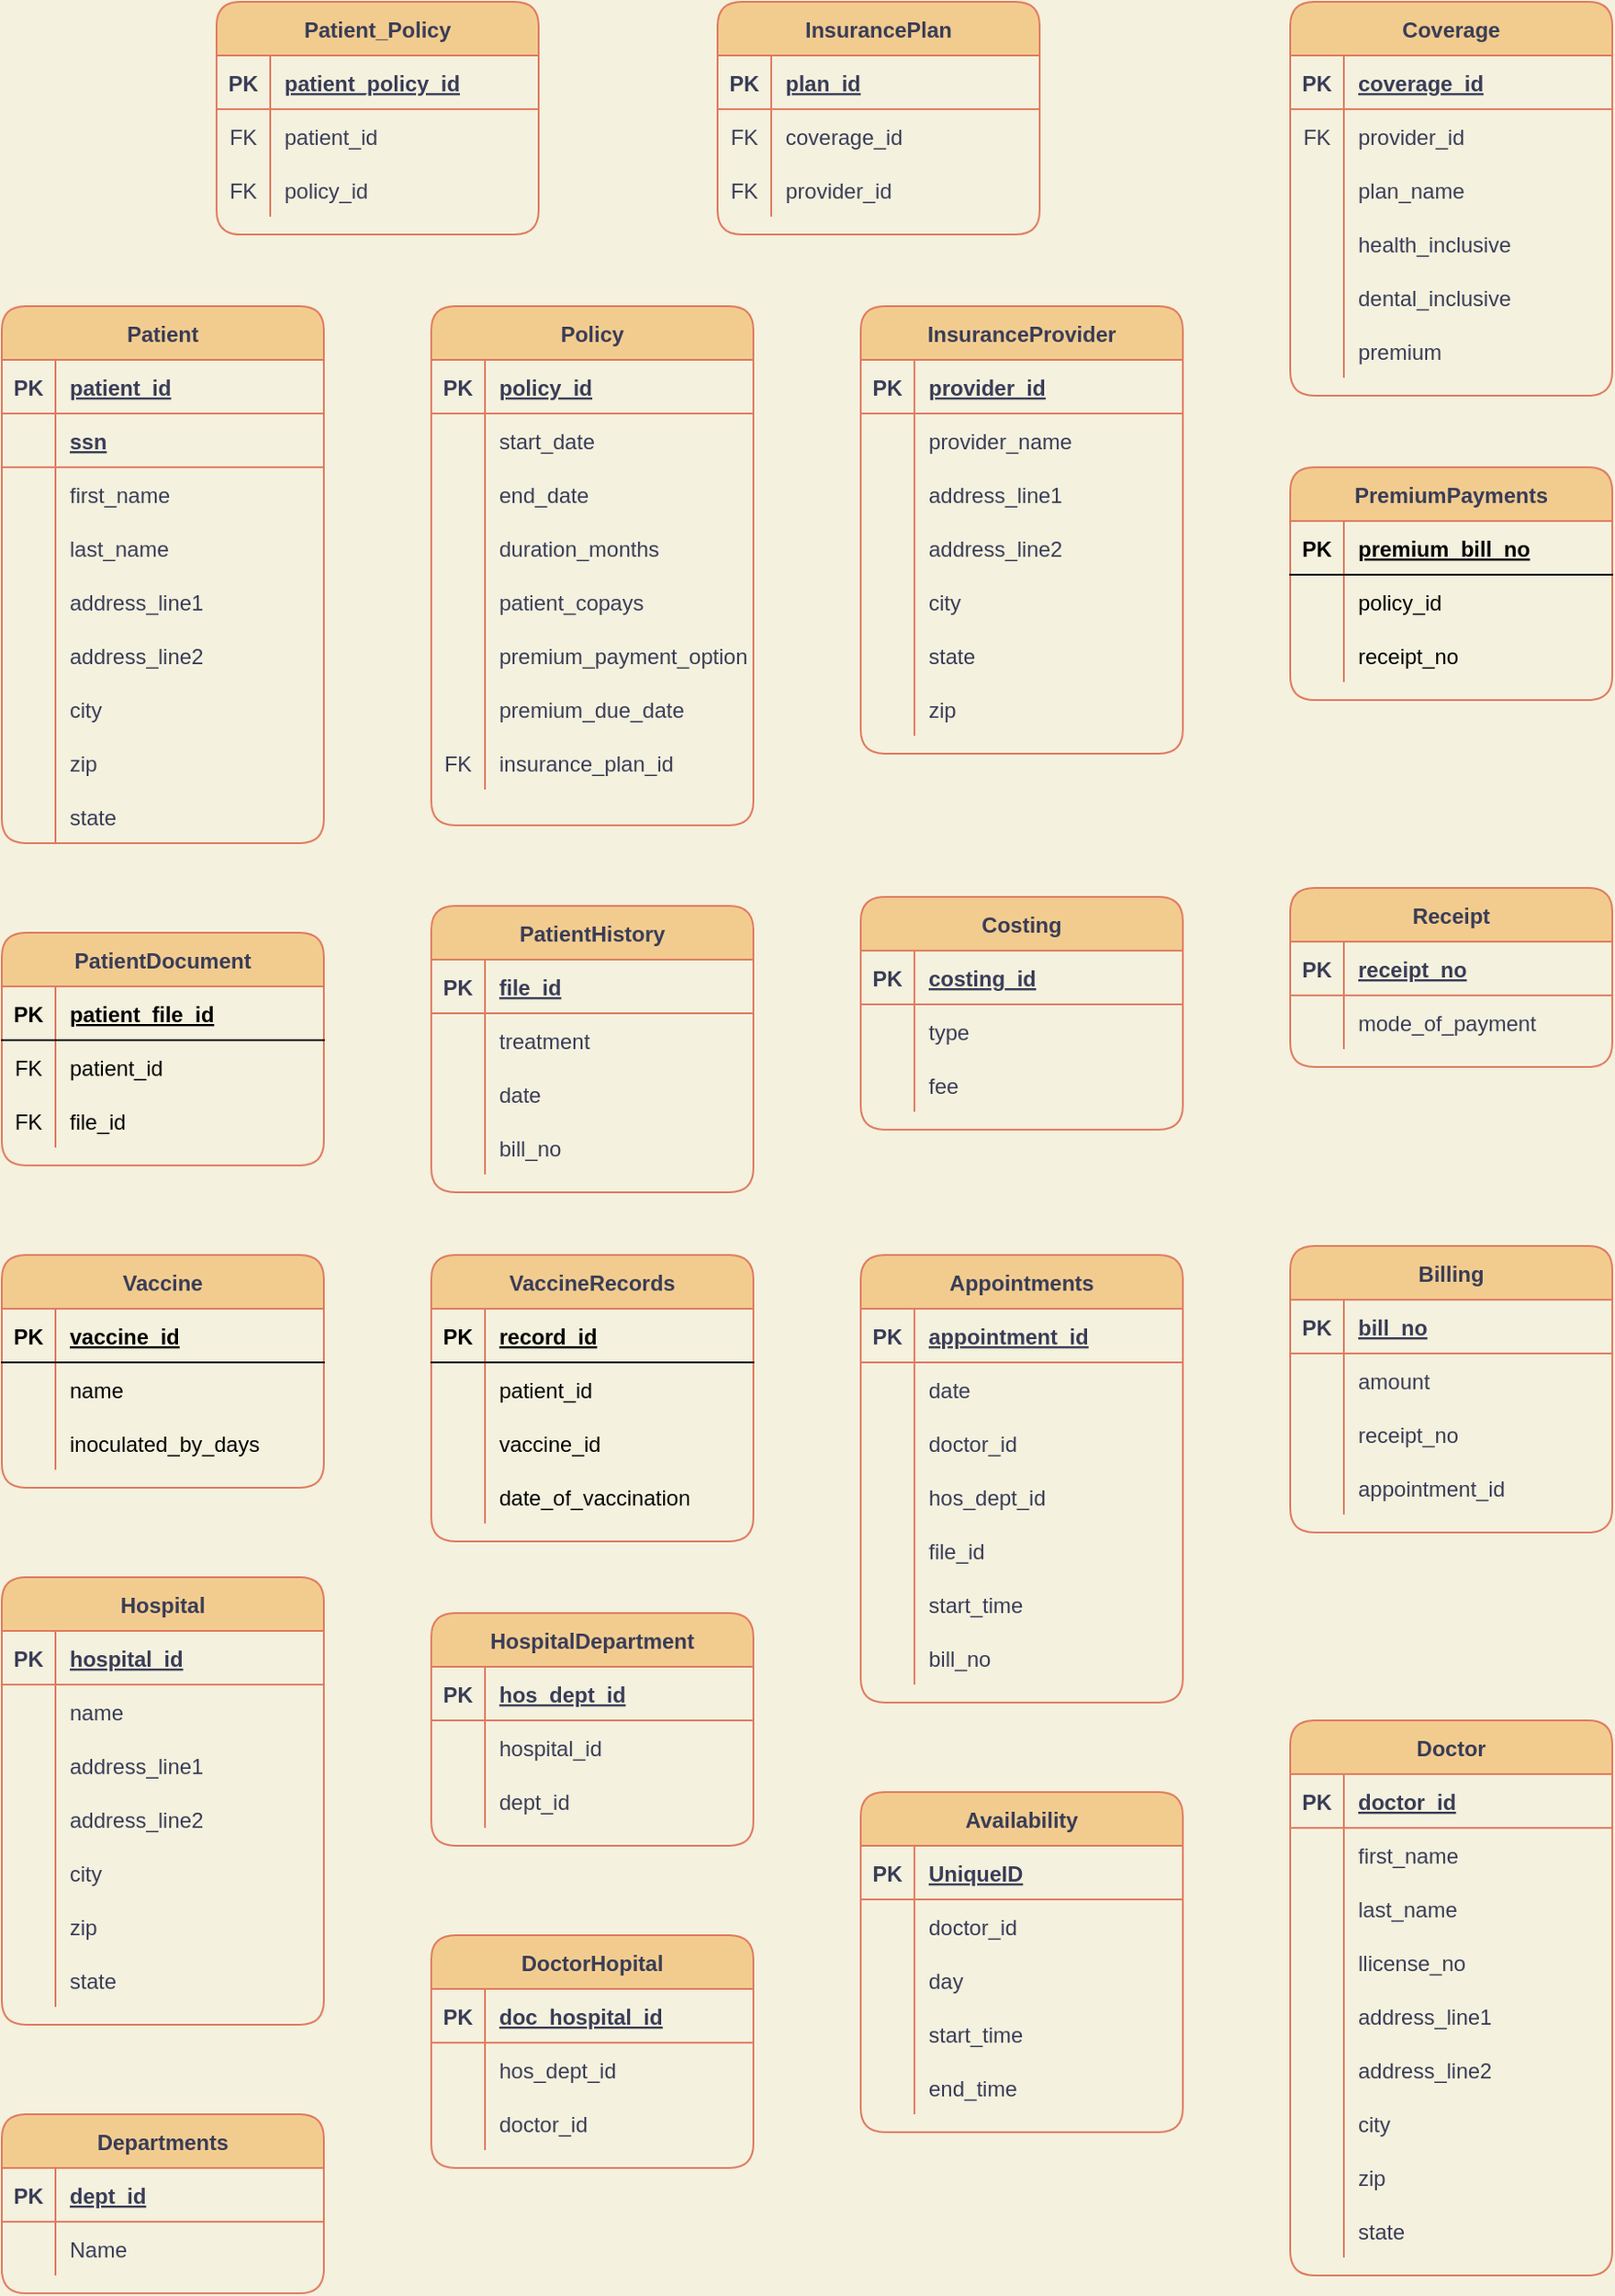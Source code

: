 <mxfile version="17.1.3" type="github">
  <diagram id="-re7Fl4iUlORcJyAnAeJ" name="Page-1">
    <mxGraphModel dx="1027" dy="644" grid="1" gridSize="10" guides="1" tooltips="1" connect="1" arrows="1" fold="1" page="1" pageScale="1" pageWidth="850" pageHeight="1100" background="#F4F1DE" math="0" shadow="0">
      <root>
        <mxCell id="0" />
        <mxCell id="1" parent="0" />
        <mxCell id="RlTZQN4O3XcRx0RPwVub-17" value="Patient" style="shape=table;startSize=30;container=1;collapsible=1;childLayout=tableLayout;fixedRows=1;rowLines=0;fontStyle=1;align=center;resizeLast=1;fillColor=#F2CC8F;strokeColor=#E07A5F;fontColor=#393C56;rounded=1;" parent="1" vertex="1">
          <mxGeometry x="20" y="180" width="180" height="300" as="geometry" />
        </mxCell>
        <mxCell id="RlTZQN4O3XcRx0RPwVub-18" value="" style="shape=tableRow;horizontal=0;startSize=0;swimlaneHead=0;swimlaneBody=0;fillColor=none;collapsible=0;dropTarget=0;points=[[0,0.5],[1,0.5]];portConstraint=eastwest;top=0;left=0;right=0;bottom=1;strokeColor=#E07A5F;fontColor=#393C56;rounded=1;" parent="RlTZQN4O3XcRx0RPwVub-17" vertex="1">
          <mxGeometry y="30" width="180" height="30" as="geometry" />
        </mxCell>
        <mxCell id="RlTZQN4O3XcRx0RPwVub-19" value="PK" style="shape=partialRectangle;connectable=0;fillColor=none;top=0;left=0;bottom=0;right=0;fontStyle=1;overflow=hidden;strokeColor=#E07A5F;fontColor=#393C56;rounded=1;" parent="RlTZQN4O3XcRx0RPwVub-18" vertex="1">
          <mxGeometry width="30" height="30" as="geometry">
            <mxRectangle width="30" height="30" as="alternateBounds" />
          </mxGeometry>
        </mxCell>
        <mxCell id="RlTZQN4O3XcRx0RPwVub-20" value="patient_id" style="shape=partialRectangle;connectable=0;fillColor=none;top=0;left=0;bottom=0;right=0;align=left;spacingLeft=6;fontStyle=5;overflow=hidden;strokeColor=#E07A5F;fontColor=#393C56;rounded=1;" parent="RlTZQN4O3XcRx0RPwVub-18" vertex="1">
          <mxGeometry x="30" width="150" height="30" as="geometry">
            <mxRectangle width="150" height="30" as="alternateBounds" />
          </mxGeometry>
        </mxCell>
        <mxCell id="6Uv_ISmWQm-AnraguKmT-1" style="shape=tableRow;horizontal=0;startSize=0;swimlaneHead=0;swimlaneBody=0;fillColor=none;collapsible=0;dropTarget=0;points=[[0,0.5],[1,0.5]];portConstraint=eastwest;top=0;left=0;right=0;bottom=1;strokeColor=#E07A5F;fontColor=#393C56;rounded=1;" vertex="1" parent="RlTZQN4O3XcRx0RPwVub-17">
          <mxGeometry y="60" width="180" height="30" as="geometry" />
        </mxCell>
        <mxCell id="6Uv_ISmWQm-AnraguKmT-2" style="shape=partialRectangle;connectable=0;fillColor=none;top=0;left=0;bottom=0;right=0;fontStyle=1;overflow=hidden;strokeColor=#E07A5F;fontColor=#393C56;rounded=1;" vertex="1" parent="6Uv_ISmWQm-AnraguKmT-1">
          <mxGeometry width="30" height="30" as="geometry">
            <mxRectangle width="30" height="30" as="alternateBounds" />
          </mxGeometry>
        </mxCell>
        <mxCell id="6Uv_ISmWQm-AnraguKmT-3" value="ssn" style="shape=partialRectangle;connectable=0;fillColor=none;top=0;left=0;bottom=0;right=0;align=left;spacingLeft=6;fontStyle=5;overflow=hidden;strokeColor=#E07A5F;fontColor=#393C56;rounded=1;" vertex="1" parent="6Uv_ISmWQm-AnraguKmT-1">
          <mxGeometry x="30" width="150" height="30" as="geometry">
            <mxRectangle width="150" height="30" as="alternateBounds" />
          </mxGeometry>
        </mxCell>
        <mxCell id="RlTZQN4O3XcRx0RPwVub-21" value="" style="shape=tableRow;horizontal=0;startSize=0;swimlaneHead=0;swimlaneBody=0;fillColor=none;collapsible=0;dropTarget=0;points=[[0,0.5],[1,0.5]];portConstraint=eastwest;top=0;left=0;right=0;bottom=0;strokeColor=#E07A5F;fontColor=#393C56;rounded=1;" parent="RlTZQN4O3XcRx0RPwVub-17" vertex="1">
          <mxGeometry y="90" width="180" height="30" as="geometry" />
        </mxCell>
        <mxCell id="RlTZQN4O3XcRx0RPwVub-22" value="" style="shape=partialRectangle;connectable=0;fillColor=none;top=0;left=0;bottom=0;right=0;editable=1;overflow=hidden;strokeColor=#E07A5F;fontColor=#393C56;rounded=1;" parent="RlTZQN4O3XcRx0RPwVub-21" vertex="1">
          <mxGeometry width="30" height="30" as="geometry">
            <mxRectangle width="30" height="30" as="alternateBounds" />
          </mxGeometry>
        </mxCell>
        <mxCell id="RlTZQN4O3XcRx0RPwVub-23" value="first_name" style="shape=partialRectangle;connectable=0;fillColor=none;top=0;left=0;bottom=0;right=0;align=left;spacingLeft=6;overflow=hidden;strokeColor=#E07A5F;fontColor=#393C56;rounded=1;" parent="RlTZQN4O3XcRx0RPwVub-21" vertex="1">
          <mxGeometry x="30" width="150" height="30" as="geometry">
            <mxRectangle width="150" height="30" as="alternateBounds" />
          </mxGeometry>
        </mxCell>
        <mxCell id="RlTZQN4O3XcRx0RPwVub-24" value="" style="shape=tableRow;horizontal=0;startSize=0;swimlaneHead=0;swimlaneBody=0;fillColor=none;collapsible=0;dropTarget=0;points=[[0,0.5],[1,0.5]];portConstraint=eastwest;top=0;left=0;right=0;bottom=0;strokeColor=#E07A5F;fontColor=#393C56;rounded=1;" parent="RlTZQN4O3XcRx0RPwVub-17" vertex="1">
          <mxGeometry y="120" width="180" height="30" as="geometry" />
        </mxCell>
        <mxCell id="RlTZQN4O3XcRx0RPwVub-25" value="" style="shape=partialRectangle;connectable=0;fillColor=none;top=0;left=0;bottom=0;right=0;editable=1;overflow=hidden;strokeColor=#E07A5F;fontColor=#393C56;rounded=1;" parent="RlTZQN4O3XcRx0RPwVub-24" vertex="1">
          <mxGeometry width="30" height="30" as="geometry">
            <mxRectangle width="30" height="30" as="alternateBounds" />
          </mxGeometry>
        </mxCell>
        <mxCell id="RlTZQN4O3XcRx0RPwVub-26" value="last_name" style="shape=partialRectangle;connectable=0;fillColor=none;top=0;left=0;bottom=0;right=0;align=left;spacingLeft=6;overflow=hidden;strokeColor=#E07A5F;fontColor=#393C56;rounded=1;" parent="RlTZQN4O3XcRx0RPwVub-24" vertex="1">
          <mxGeometry x="30" width="150" height="30" as="geometry">
            <mxRectangle width="150" height="30" as="alternateBounds" />
          </mxGeometry>
        </mxCell>
        <mxCell id="RlTZQN4O3XcRx0RPwVub-27" value="" style="shape=tableRow;horizontal=0;startSize=0;swimlaneHead=0;swimlaneBody=0;fillColor=none;collapsible=0;dropTarget=0;points=[[0,0.5],[1,0.5]];portConstraint=eastwest;top=0;left=0;right=0;bottom=0;strokeColor=#E07A5F;fontColor=#393C56;rounded=1;" parent="RlTZQN4O3XcRx0RPwVub-17" vertex="1">
          <mxGeometry y="150" width="180" height="30" as="geometry" />
        </mxCell>
        <mxCell id="RlTZQN4O3XcRx0RPwVub-28" value="" style="shape=partialRectangle;connectable=0;fillColor=none;top=0;left=0;bottom=0;right=0;editable=1;overflow=hidden;strokeColor=#E07A5F;fontColor=#393C56;rounded=1;" parent="RlTZQN4O3XcRx0RPwVub-27" vertex="1">
          <mxGeometry width="30" height="30" as="geometry">
            <mxRectangle width="30" height="30" as="alternateBounds" />
          </mxGeometry>
        </mxCell>
        <mxCell id="RlTZQN4O3XcRx0RPwVub-29" value="address_line1" style="shape=partialRectangle;connectable=0;fillColor=none;top=0;left=0;bottom=0;right=0;align=left;spacingLeft=6;overflow=hidden;strokeColor=#E07A5F;fontColor=#393C56;rounded=1;" parent="RlTZQN4O3XcRx0RPwVub-27" vertex="1">
          <mxGeometry x="30" width="150" height="30" as="geometry">
            <mxRectangle width="150" height="30" as="alternateBounds" />
          </mxGeometry>
        </mxCell>
        <mxCell id="RlTZQN4O3XcRx0RPwVub-33" style="shape=tableRow;horizontal=0;startSize=0;swimlaneHead=0;swimlaneBody=0;fillColor=none;collapsible=0;dropTarget=0;points=[[0,0.5],[1,0.5]];portConstraint=eastwest;top=0;left=0;right=0;bottom=0;strokeColor=#E07A5F;fontColor=#393C56;rounded=1;" parent="RlTZQN4O3XcRx0RPwVub-17" vertex="1">
          <mxGeometry y="180" width="180" height="30" as="geometry" />
        </mxCell>
        <mxCell id="RlTZQN4O3XcRx0RPwVub-34" style="shape=partialRectangle;connectable=0;fillColor=none;top=0;left=0;bottom=0;right=0;editable=1;overflow=hidden;strokeColor=#E07A5F;fontColor=#393C56;rounded=1;" parent="RlTZQN4O3XcRx0RPwVub-33" vertex="1">
          <mxGeometry width="30" height="30" as="geometry">
            <mxRectangle width="30" height="30" as="alternateBounds" />
          </mxGeometry>
        </mxCell>
        <mxCell id="RlTZQN4O3XcRx0RPwVub-35" value="address_line2" style="shape=partialRectangle;connectable=0;fillColor=none;top=0;left=0;bottom=0;right=0;align=left;spacingLeft=6;overflow=hidden;strokeColor=#E07A5F;fontColor=#393C56;rounded=1;" parent="RlTZQN4O3XcRx0RPwVub-33" vertex="1">
          <mxGeometry x="30" width="150" height="30" as="geometry">
            <mxRectangle width="150" height="30" as="alternateBounds" />
          </mxGeometry>
        </mxCell>
        <mxCell id="RlTZQN4O3XcRx0RPwVub-36" style="shape=tableRow;horizontal=0;startSize=0;swimlaneHead=0;swimlaneBody=0;fillColor=none;collapsible=0;dropTarget=0;points=[[0,0.5],[1,0.5]];portConstraint=eastwest;top=0;left=0;right=0;bottom=0;strokeColor=#E07A5F;fontColor=#393C56;rounded=1;" parent="RlTZQN4O3XcRx0RPwVub-17" vertex="1">
          <mxGeometry y="210" width="180" height="30" as="geometry" />
        </mxCell>
        <mxCell id="RlTZQN4O3XcRx0RPwVub-37" style="shape=partialRectangle;connectable=0;fillColor=none;top=0;left=0;bottom=0;right=0;editable=1;overflow=hidden;strokeColor=#E07A5F;fontColor=#393C56;rounded=1;" parent="RlTZQN4O3XcRx0RPwVub-36" vertex="1">
          <mxGeometry width="30" height="30" as="geometry">
            <mxRectangle width="30" height="30" as="alternateBounds" />
          </mxGeometry>
        </mxCell>
        <mxCell id="RlTZQN4O3XcRx0RPwVub-38" value="city" style="shape=partialRectangle;connectable=0;fillColor=none;top=0;left=0;bottom=0;right=0;align=left;spacingLeft=6;overflow=hidden;strokeColor=#E07A5F;fontColor=#393C56;rounded=1;" parent="RlTZQN4O3XcRx0RPwVub-36" vertex="1">
          <mxGeometry x="30" width="150" height="30" as="geometry">
            <mxRectangle width="150" height="30" as="alternateBounds" />
          </mxGeometry>
        </mxCell>
        <mxCell id="RlTZQN4O3XcRx0RPwVub-39" style="shape=tableRow;horizontal=0;startSize=0;swimlaneHead=0;swimlaneBody=0;fillColor=none;collapsible=0;dropTarget=0;points=[[0,0.5],[1,0.5]];portConstraint=eastwest;top=0;left=0;right=0;bottom=0;strokeColor=#E07A5F;fontColor=#393C56;rounded=1;" parent="RlTZQN4O3XcRx0RPwVub-17" vertex="1">
          <mxGeometry y="240" width="180" height="30" as="geometry" />
        </mxCell>
        <mxCell id="RlTZQN4O3XcRx0RPwVub-40" style="shape=partialRectangle;connectable=0;fillColor=none;top=0;left=0;bottom=0;right=0;editable=1;overflow=hidden;strokeColor=#E07A5F;fontColor=#393C56;rounded=1;" parent="RlTZQN4O3XcRx0RPwVub-39" vertex="1">
          <mxGeometry width="30" height="30" as="geometry">
            <mxRectangle width="30" height="30" as="alternateBounds" />
          </mxGeometry>
        </mxCell>
        <mxCell id="RlTZQN4O3XcRx0RPwVub-41" value="zip" style="shape=partialRectangle;connectable=0;fillColor=none;top=0;left=0;bottom=0;right=0;align=left;spacingLeft=6;overflow=hidden;strokeColor=#E07A5F;fontColor=#393C56;rounded=1;" parent="RlTZQN4O3XcRx0RPwVub-39" vertex="1">
          <mxGeometry x="30" width="150" height="30" as="geometry">
            <mxRectangle width="150" height="30" as="alternateBounds" />
          </mxGeometry>
        </mxCell>
        <mxCell id="P6ED_a12FZcSG6htXwYY-7" style="shape=tableRow;horizontal=0;startSize=0;swimlaneHead=0;swimlaneBody=0;fillColor=none;collapsible=0;dropTarget=0;points=[[0,0.5],[1,0.5]];portConstraint=eastwest;top=0;left=0;right=0;bottom=0;strokeColor=#E07A5F;fontColor=#393C56;rounded=1;" parent="RlTZQN4O3XcRx0RPwVub-17" vertex="1">
          <mxGeometry y="270" width="180" height="30" as="geometry" />
        </mxCell>
        <mxCell id="P6ED_a12FZcSG6htXwYY-8" style="shape=partialRectangle;connectable=0;fillColor=none;top=0;left=0;bottom=0;right=0;editable=1;overflow=hidden;strokeColor=#E07A5F;fontColor=#393C56;rounded=1;" parent="P6ED_a12FZcSG6htXwYY-7" vertex="1">
          <mxGeometry width="30" height="30" as="geometry">
            <mxRectangle width="30" height="30" as="alternateBounds" />
          </mxGeometry>
        </mxCell>
        <mxCell id="P6ED_a12FZcSG6htXwYY-9" value="state" style="shape=partialRectangle;connectable=0;fillColor=none;top=0;left=0;bottom=0;right=0;align=left;spacingLeft=6;overflow=hidden;strokeColor=#E07A5F;fontColor=#393C56;rounded=1;" parent="P6ED_a12FZcSG6htXwYY-7" vertex="1">
          <mxGeometry x="30" width="150" height="30" as="geometry">
            <mxRectangle width="150" height="30" as="alternateBounds" />
          </mxGeometry>
        </mxCell>
        <mxCell id="RlTZQN4O3XcRx0RPwVub-48" value="Patient_Policy" style="shape=table;startSize=30;container=1;collapsible=1;childLayout=tableLayout;fixedRows=1;rowLines=0;fontStyle=1;align=center;resizeLast=1;rounded=1;fontColor=#393C56;strokeColor=#E07A5F;fillColor=#F2CC8F;" parent="1" vertex="1">
          <mxGeometry x="140" y="10" width="180" height="130" as="geometry" />
        </mxCell>
        <mxCell id="RlTZQN4O3XcRx0RPwVub-49" value="" style="shape=tableRow;horizontal=0;startSize=0;swimlaneHead=0;swimlaneBody=0;fillColor=none;collapsible=0;dropTarget=0;points=[[0,0.5],[1,0.5]];portConstraint=eastwest;top=0;left=0;right=0;bottom=1;rounded=1;fontColor=#393C56;strokeColor=#E07A5F;" parent="RlTZQN4O3XcRx0RPwVub-48" vertex="1">
          <mxGeometry y="30" width="180" height="30" as="geometry" />
        </mxCell>
        <mxCell id="RlTZQN4O3XcRx0RPwVub-50" value="PK" style="shape=partialRectangle;connectable=0;fillColor=none;top=0;left=0;bottom=0;right=0;fontStyle=1;overflow=hidden;rounded=1;fontColor=#393C56;strokeColor=#E07A5F;" parent="RlTZQN4O3XcRx0RPwVub-49" vertex="1">
          <mxGeometry width="30" height="30" as="geometry">
            <mxRectangle width="30" height="30" as="alternateBounds" />
          </mxGeometry>
        </mxCell>
        <mxCell id="RlTZQN4O3XcRx0RPwVub-51" value="patient_policy_id" style="shape=partialRectangle;connectable=0;fillColor=none;top=0;left=0;bottom=0;right=0;align=left;spacingLeft=6;fontStyle=5;overflow=hidden;rounded=1;fontColor=#393C56;strokeColor=#E07A5F;" parent="RlTZQN4O3XcRx0RPwVub-49" vertex="1">
          <mxGeometry x="30" width="150" height="30" as="geometry">
            <mxRectangle width="150" height="30" as="alternateBounds" />
          </mxGeometry>
        </mxCell>
        <mxCell id="RlTZQN4O3XcRx0RPwVub-52" value="" style="shape=tableRow;horizontal=0;startSize=0;swimlaneHead=0;swimlaneBody=0;fillColor=none;collapsible=0;dropTarget=0;points=[[0,0.5],[1,0.5]];portConstraint=eastwest;top=0;left=0;right=0;bottom=0;rounded=1;fontColor=#393C56;strokeColor=#E07A5F;" parent="RlTZQN4O3XcRx0RPwVub-48" vertex="1">
          <mxGeometry y="60" width="180" height="30" as="geometry" />
        </mxCell>
        <mxCell id="RlTZQN4O3XcRx0RPwVub-53" value="FK" style="shape=partialRectangle;connectable=0;fillColor=none;top=0;left=0;bottom=0;right=0;editable=1;overflow=hidden;rounded=1;fontColor=#393C56;strokeColor=#E07A5F;" parent="RlTZQN4O3XcRx0RPwVub-52" vertex="1">
          <mxGeometry width="30" height="30" as="geometry">
            <mxRectangle width="30" height="30" as="alternateBounds" />
          </mxGeometry>
        </mxCell>
        <mxCell id="RlTZQN4O3XcRx0RPwVub-54" value="patient_id" style="shape=partialRectangle;connectable=0;fillColor=none;top=0;left=0;bottom=0;right=0;align=left;spacingLeft=6;overflow=hidden;rounded=1;fontColor=#393C56;strokeColor=#E07A5F;" parent="RlTZQN4O3XcRx0RPwVub-52" vertex="1">
          <mxGeometry x="30" width="150" height="30" as="geometry">
            <mxRectangle width="150" height="30" as="alternateBounds" />
          </mxGeometry>
        </mxCell>
        <mxCell id="RlTZQN4O3XcRx0RPwVub-55" value="" style="shape=tableRow;horizontal=0;startSize=0;swimlaneHead=0;swimlaneBody=0;fillColor=none;collapsible=0;dropTarget=0;points=[[0,0.5],[1,0.5]];portConstraint=eastwest;top=0;left=0;right=0;bottom=0;rounded=1;fontColor=#393C56;strokeColor=#E07A5F;" parent="RlTZQN4O3XcRx0RPwVub-48" vertex="1">
          <mxGeometry y="90" width="180" height="30" as="geometry" />
        </mxCell>
        <mxCell id="RlTZQN4O3XcRx0RPwVub-56" value="FK" style="shape=partialRectangle;connectable=0;fillColor=none;top=0;left=0;bottom=0;right=0;editable=1;overflow=hidden;rounded=1;fontColor=#393C56;strokeColor=#E07A5F;" parent="RlTZQN4O3XcRx0RPwVub-55" vertex="1">
          <mxGeometry width="30" height="30" as="geometry">
            <mxRectangle width="30" height="30" as="alternateBounds" />
          </mxGeometry>
        </mxCell>
        <mxCell id="RlTZQN4O3XcRx0RPwVub-57" value="policy_id" style="shape=partialRectangle;connectable=0;fillColor=none;top=0;left=0;bottom=0;right=0;align=left;spacingLeft=6;overflow=hidden;rounded=1;fontColor=#393C56;strokeColor=#E07A5F;" parent="RlTZQN4O3XcRx0RPwVub-55" vertex="1">
          <mxGeometry x="30" width="150" height="30" as="geometry">
            <mxRectangle width="150" height="30" as="alternateBounds" />
          </mxGeometry>
        </mxCell>
        <mxCell id="WZZz1jhd8k2xXOur8kx4-2" value="Policy" style="shape=table;startSize=30;container=1;collapsible=1;childLayout=tableLayout;fixedRows=1;rowLines=0;fontStyle=1;align=center;resizeLast=1;rounded=1;sketch=0;fontColor=#393C56;strokeColor=#E07A5F;fillColor=#F2CC8F;" parent="1" vertex="1">
          <mxGeometry x="260" y="180" width="180" height="290" as="geometry" />
        </mxCell>
        <mxCell id="WZZz1jhd8k2xXOur8kx4-3" value="" style="shape=tableRow;horizontal=0;startSize=0;swimlaneHead=0;swimlaneBody=0;fillColor=none;collapsible=0;dropTarget=0;points=[[0,0.5],[1,0.5]];portConstraint=eastwest;top=0;left=0;right=0;bottom=1;rounded=1;sketch=0;fontColor=#393C56;strokeColor=#E07A5F;" parent="WZZz1jhd8k2xXOur8kx4-2" vertex="1">
          <mxGeometry y="30" width="180" height="30" as="geometry" />
        </mxCell>
        <mxCell id="WZZz1jhd8k2xXOur8kx4-4" value="PK" style="shape=partialRectangle;connectable=0;fillColor=none;top=0;left=0;bottom=0;right=0;fontStyle=1;overflow=hidden;rounded=1;sketch=0;fontColor=#393C56;strokeColor=#E07A5F;" parent="WZZz1jhd8k2xXOur8kx4-3" vertex="1">
          <mxGeometry width="30" height="30" as="geometry">
            <mxRectangle width="30" height="30" as="alternateBounds" />
          </mxGeometry>
        </mxCell>
        <mxCell id="WZZz1jhd8k2xXOur8kx4-5" value="policy_id" style="shape=partialRectangle;connectable=0;fillColor=none;top=0;left=0;bottom=0;right=0;align=left;spacingLeft=6;fontStyle=5;overflow=hidden;rounded=1;sketch=0;fontColor=#393C56;strokeColor=#E07A5F;" parent="WZZz1jhd8k2xXOur8kx4-3" vertex="1">
          <mxGeometry x="30" width="150" height="30" as="geometry">
            <mxRectangle width="150" height="30" as="alternateBounds" />
          </mxGeometry>
        </mxCell>
        <mxCell id="WZZz1jhd8k2xXOur8kx4-6" value="" style="shape=tableRow;horizontal=0;startSize=0;swimlaneHead=0;swimlaneBody=0;fillColor=none;collapsible=0;dropTarget=0;points=[[0,0.5],[1,0.5]];portConstraint=eastwest;top=0;left=0;right=0;bottom=0;rounded=1;sketch=0;fontColor=#393C56;strokeColor=#E07A5F;" parent="WZZz1jhd8k2xXOur8kx4-2" vertex="1">
          <mxGeometry y="60" width="180" height="30" as="geometry" />
        </mxCell>
        <mxCell id="WZZz1jhd8k2xXOur8kx4-7" value="" style="shape=partialRectangle;connectable=0;fillColor=none;top=0;left=0;bottom=0;right=0;editable=1;overflow=hidden;rounded=1;sketch=0;fontColor=#393C56;strokeColor=#E07A5F;" parent="WZZz1jhd8k2xXOur8kx4-6" vertex="1">
          <mxGeometry width="30" height="30" as="geometry">
            <mxRectangle width="30" height="30" as="alternateBounds" />
          </mxGeometry>
        </mxCell>
        <mxCell id="WZZz1jhd8k2xXOur8kx4-8" value="start_date" style="shape=partialRectangle;connectable=0;fillColor=none;top=0;left=0;bottom=0;right=0;align=left;spacingLeft=6;overflow=hidden;rounded=1;sketch=0;fontColor=#393C56;strokeColor=#E07A5F;" parent="WZZz1jhd8k2xXOur8kx4-6" vertex="1">
          <mxGeometry x="30" width="150" height="30" as="geometry">
            <mxRectangle width="150" height="30" as="alternateBounds" />
          </mxGeometry>
        </mxCell>
        <mxCell id="WZZz1jhd8k2xXOur8kx4-9" value="" style="shape=tableRow;horizontal=0;startSize=0;swimlaneHead=0;swimlaneBody=0;fillColor=none;collapsible=0;dropTarget=0;points=[[0,0.5],[1,0.5]];portConstraint=eastwest;top=0;left=0;right=0;bottom=0;rounded=1;sketch=0;fontColor=#393C56;strokeColor=#E07A5F;" parent="WZZz1jhd8k2xXOur8kx4-2" vertex="1">
          <mxGeometry y="90" width="180" height="30" as="geometry" />
        </mxCell>
        <mxCell id="WZZz1jhd8k2xXOur8kx4-10" value="" style="shape=partialRectangle;connectable=0;fillColor=none;top=0;left=0;bottom=0;right=0;editable=1;overflow=hidden;rounded=1;sketch=0;fontColor=#393C56;strokeColor=#E07A5F;" parent="WZZz1jhd8k2xXOur8kx4-9" vertex="1">
          <mxGeometry width="30" height="30" as="geometry">
            <mxRectangle width="30" height="30" as="alternateBounds" />
          </mxGeometry>
        </mxCell>
        <mxCell id="WZZz1jhd8k2xXOur8kx4-11" value="end_date" style="shape=partialRectangle;connectable=0;fillColor=none;top=0;left=0;bottom=0;right=0;align=left;spacingLeft=6;overflow=hidden;rounded=1;sketch=0;fontColor=#393C56;strokeColor=#E07A5F;" parent="WZZz1jhd8k2xXOur8kx4-9" vertex="1">
          <mxGeometry x="30" width="150" height="30" as="geometry">
            <mxRectangle width="150" height="30" as="alternateBounds" />
          </mxGeometry>
        </mxCell>
        <mxCell id="WZZz1jhd8k2xXOur8kx4-34" style="shape=tableRow;horizontal=0;startSize=0;swimlaneHead=0;swimlaneBody=0;fillColor=none;collapsible=0;dropTarget=0;points=[[0,0.5],[1,0.5]];portConstraint=eastwest;top=0;left=0;right=0;bottom=0;rounded=1;sketch=0;fontColor=#393C56;strokeColor=#E07A5F;" parent="WZZz1jhd8k2xXOur8kx4-2" vertex="1">
          <mxGeometry y="120" width="180" height="30" as="geometry" />
        </mxCell>
        <mxCell id="WZZz1jhd8k2xXOur8kx4-35" style="shape=partialRectangle;connectable=0;fillColor=none;top=0;left=0;bottom=0;right=0;editable=1;overflow=hidden;rounded=1;sketch=0;fontColor=#393C56;strokeColor=#E07A5F;" parent="WZZz1jhd8k2xXOur8kx4-34" vertex="1">
          <mxGeometry width="30" height="30" as="geometry">
            <mxRectangle width="30" height="30" as="alternateBounds" />
          </mxGeometry>
        </mxCell>
        <mxCell id="WZZz1jhd8k2xXOur8kx4-36" value="duration_months" style="shape=partialRectangle;connectable=0;fillColor=none;top=0;left=0;bottom=0;right=0;align=left;spacingLeft=6;overflow=hidden;rounded=1;sketch=0;fontColor=#393C56;strokeColor=#E07A5F;" parent="WZZz1jhd8k2xXOur8kx4-34" vertex="1">
          <mxGeometry x="30" width="150" height="30" as="geometry">
            <mxRectangle width="150" height="30" as="alternateBounds" />
          </mxGeometry>
        </mxCell>
        <mxCell id="WZZz1jhd8k2xXOur8kx4-12" value="" style="shape=tableRow;horizontal=0;startSize=0;swimlaneHead=0;swimlaneBody=0;fillColor=none;collapsible=0;dropTarget=0;points=[[0,0.5],[1,0.5]];portConstraint=eastwest;top=0;left=0;right=0;bottom=0;rounded=1;sketch=0;fontColor=#393C56;strokeColor=#E07A5F;" parent="WZZz1jhd8k2xXOur8kx4-2" vertex="1">
          <mxGeometry y="150" width="180" height="30" as="geometry" />
        </mxCell>
        <mxCell id="WZZz1jhd8k2xXOur8kx4-13" value="" style="shape=partialRectangle;connectable=0;fillColor=none;top=0;left=0;bottom=0;right=0;editable=1;overflow=hidden;rounded=1;sketch=0;fontColor=#393C56;strokeColor=#E07A5F;" parent="WZZz1jhd8k2xXOur8kx4-12" vertex="1">
          <mxGeometry width="30" height="30" as="geometry">
            <mxRectangle width="30" height="30" as="alternateBounds" />
          </mxGeometry>
        </mxCell>
        <mxCell id="WZZz1jhd8k2xXOur8kx4-14" value="patient_copays" style="shape=partialRectangle;connectable=0;fillColor=none;top=0;left=0;bottom=0;right=0;align=left;spacingLeft=6;overflow=hidden;rounded=1;sketch=0;fontColor=#393C56;strokeColor=#E07A5F;" parent="WZZz1jhd8k2xXOur8kx4-12" vertex="1">
          <mxGeometry x="30" width="150" height="30" as="geometry">
            <mxRectangle width="150" height="30" as="alternateBounds" />
          </mxGeometry>
        </mxCell>
        <mxCell id="WZZz1jhd8k2xXOur8kx4-59" style="shape=tableRow;horizontal=0;startSize=0;swimlaneHead=0;swimlaneBody=0;fillColor=none;collapsible=0;dropTarget=0;points=[[0,0.5],[1,0.5]];portConstraint=eastwest;top=0;left=0;right=0;bottom=0;rounded=1;sketch=0;fontColor=#393C56;strokeColor=#E07A5F;" parent="WZZz1jhd8k2xXOur8kx4-2" vertex="1">
          <mxGeometry y="180" width="180" height="30" as="geometry" />
        </mxCell>
        <mxCell id="WZZz1jhd8k2xXOur8kx4-60" style="shape=partialRectangle;connectable=0;fillColor=none;top=0;left=0;bottom=0;right=0;editable=1;overflow=hidden;rounded=1;sketch=0;fontColor=#393C56;strokeColor=#E07A5F;" parent="WZZz1jhd8k2xXOur8kx4-59" vertex="1">
          <mxGeometry width="30" height="30" as="geometry">
            <mxRectangle width="30" height="30" as="alternateBounds" />
          </mxGeometry>
        </mxCell>
        <mxCell id="WZZz1jhd8k2xXOur8kx4-61" value="premium_payment_option" style="shape=partialRectangle;connectable=0;fillColor=none;top=0;left=0;bottom=0;right=0;align=left;spacingLeft=6;overflow=hidden;rounded=1;sketch=0;fontColor=#393C56;strokeColor=#E07A5F;" parent="WZZz1jhd8k2xXOur8kx4-59" vertex="1">
          <mxGeometry x="30" width="150" height="30" as="geometry">
            <mxRectangle width="150" height="30" as="alternateBounds" />
          </mxGeometry>
        </mxCell>
        <mxCell id="P6ED_a12FZcSG6htXwYY-26" style="shape=tableRow;horizontal=0;startSize=0;swimlaneHead=0;swimlaneBody=0;fillColor=none;collapsible=0;dropTarget=0;points=[[0,0.5],[1,0.5]];portConstraint=eastwest;top=0;left=0;right=0;bottom=0;rounded=1;sketch=0;fontColor=#393C56;strokeColor=#E07A5F;" parent="WZZz1jhd8k2xXOur8kx4-2" vertex="1">
          <mxGeometry y="210" width="180" height="30" as="geometry" />
        </mxCell>
        <mxCell id="P6ED_a12FZcSG6htXwYY-27" style="shape=partialRectangle;connectable=0;fillColor=none;top=0;left=0;bottom=0;right=0;editable=1;overflow=hidden;rounded=1;sketch=0;fontColor=#393C56;strokeColor=#E07A5F;" parent="P6ED_a12FZcSG6htXwYY-26" vertex="1">
          <mxGeometry width="30" height="30" as="geometry">
            <mxRectangle width="30" height="30" as="alternateBounds" />
          </mxGeometry>
        </mxCell>
        <mxCell id="P6ED_a12FZcSG6htXwYY-28" value="premium_due_date" style="shape=partialRectangle;connectable=0;fillColor=none;top=0;left=0;bottom=0;right=0;align=left;spacingLeft=6;overflow=hidden;rounded=1;sketch=0;fontColor=#393C56;strokeColor=#E07A5F;" parent="P6ED_a12FZcSG6htXwYY-26" vertex="1">
          <mxGeometry x="30" width="150" height="30" as="geometry">
            <mxRectangle width="150" height="30" as="alternateBounds" />
          </mxGeometry>
        </mxCell>
        <mxCell id="WZZz1jhd8k2xXOur8kx4-18" style="shape=tableRow;horizontal=0;startSize=0;swimlaneHead=0;swimlaneBody=0;fillColor=none;collapsible=0;dropTarget=0;points=[[0,0.5],[1,0.5]];portConstraint=eastwest;top=0;left=0;right=0;bottom=0;rounded=1;sketch=0;fontColor=#393C56;strokeColor=#E07A5F;" parent="WZZz1jhd8k2xXOur8kx4-2" vertex="1">
          <mxGeometry y="240" width="180" height="30" as="geometry" />
        </mxCell>
        <mxCell id="WZZz1jhd8k2xXOur8kx4-19" value="FK" style="shape=partialRectangle;connectable=0;fillColor=none;top=0;left=0;bottom=0;right=0;editable=1;overflow=hidden;rounded=1;sketch=0;fontColor=#393C56;strokeColor=#E07A5F;" parent="WZZz1jhd8k2xXOur8kx4-18" vertex="1">
          <mxGeometry width="30" height="30" as="geometry">
            <mxRectangle width="30" height="30" as="alternateBounds" />
          </mxGeometry>
        </mxCell>
        <mxCell id="WZZz1jhd8k2xXOur8kx4-20" value="insurance_plan_id" style="shape=partialRectangle;connectable=0;fillColor=none;top=0;left=0;bottom=0;right=0;align=left;spacingLeft=6;overflow=hidden;rounded=1;sketch=0;fontColor=#393C56;strokeColor=#E07A5F;" parent="WZZz1jhd8k2xXOur8kx4-18" vertex="1">
          <mxGeometry x="30" width="150" height="30" as="geometry">
            <mxRectangle width="150" height="30" as="alternateBounds" />
          </mxGeometry>
        </mxCell>
        <mxCell id="WZZz1jhd8k2xXOur8kx4-21" value="InsurancePlan" style="shape=table;startSize=30;container=1;collapsible=1;childLayout=tableLayout;fixedRows=1;rowLines=0;fontStyle=1;align=center;resizeLast=1;rounded=1;sketch=0;fontColor=#393C56;strokeColor=#E07A5F;fillColor=#F2CC8F;" parent="1" vertex="1">
          <mxGeometry x="420" y="10" width="180" height="130" as="geometry" />
        </mxCell>
        <mxCell id="WZZz1jhd8k2xXOur8kx4-22" value="" style="shape=tableRow;horizontal=0;startSize=0;swimlaneHead=0;swimlaneBody=0;fillColor=none;collapsible=0;dropTarget=0;points=[[0,0.5],[1,0.5]];portConstraint=eastwest;top=0;left=0;right=0;bottom=1;rounded=1;sketch=0;fontColor=#393C56;strokeColor=#E07A5F;" parent="WZZz1jhd8k2xXOur8kx4-21" vertex="1">
          <mxGeometry y="30" width="180" height="30" as="geometry" />
        </mxCell>
        <mxCell id="WZZz1jhd8k2xXOur8kx4-23" value="PK" style="shape=partialRectangle;connectable=0;fillColor=none;top=0;left=0;bottom=0;right=0;fontStyle=1;overflow=hidden;rounded=1;sketch=0;fontColor=#393C56;strokeColor=#E07A5F;" parent="WZZz1jhd8k2xXOur8kx4-22" vertex="1">
          <mxGeometry width="30" height="30" as="geometry">
            <mxRectangle width="30" height="30" as="alternateBounds" />
          </mxGeometry>
        </mxCell>
        <mxCell id="WZZz1jhd8k2xXOur8kx4-24" value="plan_id" style="shape=partialRectangle;connectable=0;fillColor=none;top=0;left=0;bottom=0;right=0;align=left;spacingLeft=6;fontStyle=5;overflow=hidden;rounded=1;sketch=0;fontColor=#393C56;strokeColor=#E07A5F;" parent="WZZz1jhd8k2xXOur8kx4-22" vertex="1">
          <mxGeometry x="30" width="150" height="30" as="geometry">
            <mxRectangle width="150" height="30" as="alternateBounds" />
          </mxGeometry>
        </mxCell>
        <mxCell id="WZZz1jhd8k2xXOur8kx4-25" value="" style="shape=tableRow;horizontal=0;startSize=0;swimlaneHead=0;swimlaneBody=0;fillColor=none;collapsible=0;dropTarget=0;points=[[0,0.5],[1,0.5]];portConstraint=eastwest;top=0;left=0;right=0;bottom=0;rounded=1;sketch=0;fontColor=#393C56;strokeColor=#E07A5F;" parent="WZZz1jhd8k2xXOur8kx4-21" vertex="1">
          <mxGeometry y="60" width="180" height="30" as="geometry" />
        </mxCell>
        <mxCell id="WZZz1jhd8k2xXOur8kx4-26" value="FK" style="shape=partialRectangle;connectable=0;fillColor=none;top=0;left=0;bottom=0;right=0;editable=1;overflow=hidden;rounded=1;sketch=0;fontColor=#393C56;strokeColor=#E07A5F;" parent="WZZz1jhd8k2xXOur8kx4-25" vertex="1">
          <mxGeometry width="30" height="30" as="geometry">
            <mxRectangle width="30" height="30" as="alternateBounds" />
          </mxGeometry>
        </mxCell>
        <mxCell id="WZZz1jhd8k2xXOur8kx4-27" value="coverage_id" style="shape=partialRectangle;connectable=0;fillColor=none;top=0;left=0;bottom=0;right=0;align=left;spacingLeft=6;overflow=hidden;rounded=1;sketch=0;fontColor=#393C56;strokeColor=#E07A5F;" parent="WZZz1jhd8k2xXOur8kx4-25" vertex="1">
          <mxGeometry x="30" width="150" height="30" as="geometry">
            <mxRectangle width="150" height="30" as="alternateBounds" />
          </mxGeometry>
        </mxCell>
        <mxCell id="WZZz1jhd8k2xXOur8kx4-28" value="" style="shape=tableRow;horizontal=0;startSize=0;swimlaneHead=0;swimlaneBody=0;fillColor=none;collapsible=0;dropTarget=0;points=[[0,0.5],[1,0.5]];portConstraint=eastwest;top=0;left=0;right=0;bottom=0;rounded=1;sketch=0;fontColor=#393C56;strokeColor=#E07A5F;" parent="WZZz1jhd8k2xXOur8kx4-21" vertex="1">
          <mxGeometry y="90" width="180" height="30" as="geometry" />
        </mxCell>
        <mxCell id="WZZz1jhd8k2xXOur8kx4-29" value="FK" style="shape=partialRectangle;connectable=0;fillColor=none;top=0;left=0;bottom=0;right=0;editable=1;overflow=hidden;rounded=1;sketch=0;fontColor=#393C56;strokeColor=#E07A5F;" parent="WZZz1jhd8k2xXOur8kx4-28" vertex="1">
          <mxGeometry width="30" height="30" as="geometry">
            <mxRectangle width="30" height="30" as="alternateBounds" />
          </mxGeometry>
        </mxCell>
        <mxCell id="WZZz1jhd8k2xXOur8kx4-30" value="provider_id" style="shape=partialRectangle;connectable=0;fillColor=none;top=0;left=0;bottom=0;right=0;align=left;spacingLeft=6;overflow=hidden;rounded=1;sketch=0;fontColor=#393C56;strokeColor=#E07A5F;" parent="WZZz1jhd8k2xXOur8kx4-28" vertex="1">
          <mxGeometry x="30" width="150" height="30" as="geometry">
            <mxRectangle width="150" height="30" as="alternateBounds" />
          </mxGeometry>
        </mxCell>
        <mxCell id="WZZz1jhd8k2xXOur8kx4-40" value="Coverage" style="shape=table;startSize=30;container=1;collapsible=1;childLayout=tableLayout;fixedRows=1;rowLines=0;fontStyle=1;align=center;resizeLast=1;rounded=1;sketch=0;fontColor=#393C56;strokeColor=#E07A5F;fillColor=#F2CC8F;" parent="1" vertex="1">
          <mxGeometry x="740" y="10" width="180" height="220" as="geometry" />
        </mxCell>
        <mxCell id="WZZz1jhd8k2xXOur8kx4-41" value="" style="shape=tableRow;horizontal=0;startSize=0;swimlaneHead=0;swimlaneBody=0;fillColor=none;collapsible=0;dropTarget=0;points=[[0,0.5],[1,0.5]];portConstraint=eastwest;top=0;left=0;right=0;bottom=1;rounded=1;sketch=0;fontColor=#393C56;strokeColor=#E07A5F;" parent="WZZz1jhd8k2xXOur8kx4-40" vertex="1">
          <mxGeometry y="30" width="180" height="30" as="geometry" />
        </mxCell>
        <mxCell id="WZZz1jhd8k2xXOur8kx4-42" value="PK" style="shape=partialRectangle;connectable=0;fillColor=none;top=0;left=0;bottom=0;right=0;fontStyle=1;overflow=hidden;rounded=1;sketch=0;fontColor=#393C56;strokeColor=#E07A5F;" parent="WZZz1jhd8k2xXOur8kx4-41" vertex="1">
          <mxGeometry width="30" height="30" as="geometry">
            <mxRectangle width="30" height="30" as="alternateBounds" />
          </mxGeometry>
        </mxCell>
        <mxCell id="WZZz1jhd8k2xXOur8kx4-43" value="coverage_id" style="shape=partialRectangle;connectable=0;fillColor=none;top=0;left=0;bottom=0;right=0;align=left;spacingLeft=6;fontStyle=5;overflow=hidden;rounded=1;sketch=0;fontColor=#393C56;strokeColor=#E07A5F;" parent="WZZz1jhd8k2xXOur8kx4-41" vertex="1">
          <mxGeometry x="30" width="150" height="30" as="geometry">
            <mxRectangle width="150" height="30" as="alternateBounds" />
          </mxGeometry>
        </mxCell>
        <mxCell id="WZZz1jhd8k2xXOur8kx4-53" style="shape=tableRow;horizontal=0;startSize=0;swimlaneHead=0;swimlaneBody=0;fillColor=none;collapsible=0;dropTarget=0;points=[[0,0.5],[1,0.5]];portConstraint=eastwest;top=0;left=0;right=0;bottom=0;rounded=1;sketch=0;fontColor=#393C56;strokeColor=#E07A5F;" parent="WZZz1jhd8k2xXOur8kx4-40" vertex="1">
          <mxGeometry y="60" width="180" height="30" as="geometry" />
        </mxCell>
        <mxCell id="WZZz1jhd8k2xXOur8kx4-54" value="FK" style="shape=partialRectangle;connectable=0;fillColor=none;top=0;left=0;bottom=0;right=0;editable=1;overflow=hidden;rounded=1;sketch=0;fontColor=#393C56;strokeColor=#E07A5F;" parent="WZZz1jhd8k2xXOur8kx4-53" vertex="1">
          <mxGeometry width="30" height="30" as="geometry">
            <mxRectangle width="30" height="30" as="alternateBounds" />
          </mxGeometry>
        </mxCell>
        <mxCell id="WZZz1jhd8k2xXOur8kx4-55" value="provider_id" style="shape=partialRectangle;connectable=0;fillColor=none;top=0;left=0;bottom=0;right=0;align=left;spacingLeft=6;overflow=hidden;rounded=1;sketch=0;fontColor=#393C56;strokeColor=#E07A5F;" parent="WZZz1jhd8k2xXOur8kx4-53" vertex="1">
          <mxGeometry x="30" width="150" height="30" as="geometry">
            <mxRectangle width="150" height="30" as="alternateBounds" />
          </mxGeometry>
        </mxCell>
        <mxCell id="WZZz1jhd8k2xXOur8kx4-44" value="" style="shape=tableRow;horizontal=0;startSize=0;swimlaneHead=0;swimlaneBody=0;fillColor=none;collapsible=0;dropTarget=0;points=[[0,0.5],[1,0.5]];portConstraint=eastwest;top=0;left=0;right=0;bottom=0;rounded=1;sketch=0;fontColor=#393C56;strokeColor=#E07A5F;" parent="WZZz1jhd8k2xXOur8kx4-40" vertex="1">
          <mxGeometry y="90" width="180" height="30" as="geometry" />
        </mxCell>
        <mxCell id="WZZz1jhd8k2xXOur8kx4-45" value="" style="shape=partialRectangle;connectable=0;fillColor=none;top=0;left=0;bottom=0;right=0;editable=1;overflow=hidden;rounded=1;sketch=0;fontColor=#393C56;strokeColor=#E07A5F;" parent="WZZz1jhd8k2xXOur8kx4-44" vertex="1">
          <mxGeometry width="30" height="30" as="geometry">
            <mxRectangle width="30" height="30" as="alternateBounds" />
          </mxGeometry>
        </mxCell>
        <mxCell id="WZZz1jhd8k2xXOur8kx4-46" value="plan_name" style="shape=partialRectangle;connectable=0;fillColor=none;top=0;left=0;bottom=0;right=0;align=left;spacingLeft=6;overflow=hidden;rounded=1;sketch=0;fontColor=#393C56;strokeColor=#E07A5F;" parent="WZZz1jhd8k2xXOur8kx4-44" vertex="1">
          <mxGeometry x="30" width="150" height="30" as="geometry">
            <mxRectangle width="150" height="30" as="alternateBounds" />
          </mxGeometry>
        </mxCell>
        <mxCell id="WZZz1jhd8k2xXOur8kx4-47" value="" style="shape=tableRow;horizontal=0;startSize=0;swimlaneHead=0;swimlaneBody=0;fillColor=none;collapsible=0;dropTarget=0;points=[[0,0.5],[1,0.5]];portConstraint=eastwest;top=0;left=0;right=0;bottom=0;rounded=1;sketch=0;fontColor=#393C56;strokeColor=#E07A5F;" parent="WZZz1jhd8k2xXOur8kx4-40" vertex="1">
          <mxGeometry y="120" width="180" height="30" as="geometry" />
        </mxCell>
        <mxCell id="WZZz1jhd8k2xXOur8kx4-48" value="" style="shape=partialRectangle;connectable=0;fillColor=none;top=0;left=0;bottom=0;right=0;editable=1;overflow=hidden;rounded=1;sketch=0;fontColor=#393C56;strokeColor=#E07A5F;" parent="WZZz1jhd8k2xXOur8kx4-47" vertex="1">
          <mxGeometry width="30" height="30" as="geometry">
            <mxRectangle width="30" height="30" as="alternateBounds" />
          </mxGeometry>
        </mxCell>
        <mxCell id="WZZz1jhd8k2xXOur8kx4-49" value="health_inclusive" style="shape=partialRectangle;connectable=0;fillColor=none;top=0;left=0;bottom=0;right=0;align=left;spacingLeft=6;overflow=hidden;rounded=1;sketch=0;fontColor=#393C56;strokeColor=#E07A5F;" parent="WZZz1jhd8k2xXOur8kx4-47" vertex="1">
          <mxGeometry x="30" width="150" height="30" as="geometry">
            <mxRectangle width="150" height="30" as="alternateBounds" />
          </mxGeometry>
        </mxCell>
        <mxCell id="WZZz1jhd8k2xXOur8kx4-50" value="" style="shape=tableRow;horizontal=0;startSize=0;swimlaneHead=0;swimlaneBody=0;fillColor=none;collapsible=0;dropTarget=0;points=[[0,0.5],[1,0.5]];portConstraint=eastwest;top=0;left=0;right=0;bottom=0;rounded=1;sketch=0;fontColor=#393C56;strokeColor=#E07A5F;" parent="WZZz1jhd8k2xXOur8kx4-40" vertex="1">
          <mxGeometry y="150" width="180" height="30" as="geometry" />
        </mxCell>
        <mxCell id="WZZz1jhd8k2xXOur8kx4-51" value="" style="shape=partialRectangle;connectable=0;fillColor=none;top=0;left=0;bottom=0;right=0;editable=1;overflow=hidden;rounded=1;sketch=0;fontColor=#393C56;strokeColor=#E07A5F;" parent="WZZz1jhd8k2xXOur8kx4-50" vertex="1">
          <mxGeometry width="30" height="30" as="geometry">
            <mxRectangle width="30" height="30" as="alternateBounds" />
          </mxGeometry>
        </mxCell>
        <mxCell id="WZZz1jhd8k2xXOur8kx4-52" value="dental_inclusive" style="shape=partialRectangle;connectable=0;fillColor=none;top=0;left=0;bottom=0;right=0;align=left;spacingLeft=6;overflow=hidden;rounded=1;sketch=0;fontColor=#393C56;strokeColor=#E07A5F;" parent="WZZz1jhd8k2xXOur8kx4-50" vertex="1">
          <mxGeometry x="30" width="150" height="30" as="geometry">
            <mxRectangle width="150" height="30" as="alternateBounds" />
          </mxGeometry>
        </mxCell>
        <mxCell id="WZZz1jhd8k2xXOur8kx4-56" style="shape=tableRow;horizontal=0;startSize=0;swimlaneHead=0;swimlaneBody=0;fillColor=none;collapsible=0;dropTarget=0;points=[[0,0.5],[1,0.5]];portConstraint=eastwest;top=0;left=0;right=0;bottom=0;rounded=1;sketch=0;fontColor=#393C56;strokeColor=#E07A5F;" parent="WZZz1jhd8k2xXOur8kx4-40" vertex="1">
          <mxGeometry y="180" width="180" height="30" as="geometry" />
        </mxCell>
        <mxCell id="WZZz1jhd8k2xXOur8kx4-57" style="shape=partialRectangle;connectable=0;fillColor=none;top=0;left=0;bottom=0;right=0;editable=1;overflow=hidden;rounded=1;sketch=0;fontColor=#393C56;strokeColor=#E07A5F;" parent="WZZz1jhd8k2xXOur8kx4-56" vertex="1">
          <mxGeometry width="30" height="30" as="geometry">
            <mxRectangle width="30" height="30" as="alternateBounds" />
          </mxGeometry>
        </mxCell>
        <mxCell id="WZZz1jhd8k2xXOur8kx4-58" value="premium" style="shape=partialRectangle;connectable=0;fillColor=none;top=0;left=0;bottom=0;right=0;align=left;spacingLeft=6;overflow=hidden;rounded=1;sketch=0;fontColor=#393C56;strokeColor=#E07A5F;" parent="WZZz1jhd8k2xXOur8kx4-56" vertex="1">
          <mxGeometry x="30" width="150" height="30" as="geometry">
            <mxRectangle width="150" height="30" as="alternateBounds" />
          </mxGeometry>
        </mxCell>
        <mxCell id="WZZz1jhd8k2xXOur8kx4-62" value="InsuranceProvider" style="shape=table;startSize=30;container=1;collapsible=1;childLayout=tableLayout;fixedRows=1;rowLines=0;fontStyle=1;align=center;resizeLast=1;rounded=1;sketch=0;fontColor=#393C56;strokeColor=#E07A5F;fillColor=#F2CC8F;" parent="1" vertex="1">
          <mxGeometry x="500" y="180" width="180" height="250" as="geometry" />
        </mxCell>
        <mxCell id="WZZz1jhd8k2xXOur8kx4-63" value="" style="shape=tableRow;horizontal=0;startSize=0;swimlaneHead=0;swimlaneBody=0;fillColor=none;collapsible=0;dropTarget=0;points=[[0,0.5],[1,0.5]];portConstraint=eastwest;top=0;left=0;right=0;bottom=1;rounded=1;sketch=0;fontColor=#393C56;strokeColor=#E07A5F;" parent="WZZz1jhd8k2xXOur8kx4-62" vertex="1">
          <mxGeometry y="30" width="180" height="30" as="geometry" />
        </mxCell>
        <mxCell id="WZZz1jhd8k2xXOur8kx4-64" value="PK" style="shape=partialRectangle;connectable=0;fillColor=none;top=0;left=0;bottom=0;right=0;fontStyle=1;overflow=hidden;rounded=1;sketch=0;fontColor=#393C56;strokeColor=#E07A5F;" parent="WZZz1jhd8k2xXOur8kx4-63" vertex="1">
          <mxGeometry width="30" height="30" as="geometry">
            <mxRectangle width="30" height="30" as="alternateBounds" />
          </mxGeometry>
        </mxCell>
        <mxCell id="WZZz1jhd8k2xXOur8kx4-65" value="provider_id" style="shape=partialRectangle;connectable=0;fillColor=none;top=0;left=0;bottom=0;right=0;align=left;spacingLeft=6;fontStyle=5;overflow=hidden;rounded=1;sketch=0;fontColor=#393C56;strokeColor=#E07A5F;" parent="WZZz1jhd8k2xXOur8kx4-63" vertex="1">
          <mxGeometry x="30" width="150" height="30" as="geometry">
            <mxRectangle width="150" height="30" as="alternateBounds" />
          </mxGeometry>
        </mxCell>
        <mxCell id="WZZz1jhd8k2xXOur8kx4-66" value="" style="shape=tableRow;horizontal=0;startSize=0;swimlaneHead=0;swimlaneBody=0;fillColor=none;collapsible=0;dropTarget=0;points=[[0,0.5],[1,0.5]];portConstraint=eastwest;top=0;left=0;right=0;bottom=0;rounded=1;sketch=0;fontColor=#393C56;strokeColor=#E07A5F;" parent="WZZz1jhd8k2xXOur8kx4-62" vertex="1">
          <mxGeometry y="60" width="180" height="30" as="geometry" />
        </mxCell>
        <mxCell id="WZZz1jhd8k2xXOur8kx4-67" value="" style="shape=partialRectangle;connectable=0;fillColor=none;top=0;left=0;bottom=0;right=0;editable=1;overflow=hidden;rounded=1;sketch=0;fontColor=#393C56;strokeColor=#E07A5F;" parent="WZZz1jhd8k2xXOur8kx4-66" vertex="1">
          <mxGeometry width="30" height="30" as="geometry">
            <mxRectangle width="30" height="30" as="alternateBounds" />
          </mxGeometry>
        </mxCell>
        <mxCell id="WZZz1jhd8k2xXOur8kx4-68" value="provider_name" style="shape=partialRectangle;connectable=0;fillColor=none;top=0;left=0;bottom=0;right=0;align=left;spacingLeft=6;overflow=hidden;rounded=1;sketch=0;fontColor=#393C56;strokeColor=#E07A5F;" parent="WZZz1jhd8k2xXOur8kx4-66" vertex="1">
          <mxGeometry x="30" width="150" height="30" as="geometry">
            <mxRectangle width="150" height="30" as="alternateBounds" />
          </mxGeometry>
        </mxCell>
        <mxCell id="WZZz1jhd8k2xXOur8kx4-69" value="" style="shape=tableRow;horizontal=0;startSize=0;swimlaneHead=0;swimlaneBody=0;fillColor=none;collapsible=0;dropTarget=0;points=[[0,0.5],[1,0.5]];portConstraint=eastwest;top=0;left=0;right=0;bottom=0;rounded=1;sketch=0;fontColor=#393C56;strokeColor=#E07A5F;" parent="WZZz1jhd8k2xXOur8kx4-62" vertex="1">
          <mxGeometry y="90" width="180" height="30" as="geometry" />
        </mxCell>
        <mxCell id="WZZz1jhd8k2xXOur8kx4-70" value="" style="shape=partialRectangle;connectable=0;fillColor=none;top=0;left=0;bottom=0;right=0;editable=1;overflow=hidden;rounded=1;sketch=0;fontColor=#393C56;strokeColor=#E07A5F;" parent="WZZz1jhd8k2xXOur8kx4-69" vertex="1">
          <mxGeometry width="30" height="30" as="geometry">
            <mxRectangle width="30" height="30" as="alternateBounds" />
          </mxGeometry>
        </mxCell>
        <mxCell id="WZZz1jhd8k2xXOur8kx4-71" value="address_line1" style="shape=partialRectangle;connectable=0;fillColor=none;top=0;left=0;bottom=0;right=0;align=left;spacingLeft=6;overflow=hidden;rounded=1;sketch=0;fontColor=#393C56;strokeColor=#E07A5F;" parent="WZZz1jhd8k2xXOur8kx4-69" vertex="1">
          <mxGeometry x="30" width="150" height="30" as="geometry">
            <mxRectangle width="150" height="30" as="alternateBounds" />
          </mxGeometry>
        </mxCell>
        <mxCell id="WZZz1jhd8k2xXOur8kx4-72" value="" style="shape=tableRow;horizontal=0;startSize=0;swimlaneHead=0;swimlaneBody=0;fillColor=none;collapsible=0;dropTarget=0;points=[[0,0.5],[1,0.5]];portConstraint=eastwest;top=0;left=0;right=0;bottom=0;rounded=1;sketch=0;fontColor=#393C56;strokeColor=#E07A5F;" parent="WZZz1jhd8k2xXOur8kx4-62" vertex="1">
          <mxGeometry y="120" width="180" height="30" as="geometry" />
        </mxCell>
        <mxCell id="WZZz1jhd8k2xXOur8kx4-73" value="" style="shape=partialRectangle;connectable=0;fillColor=none;top=0;left=0;bottom=0;right=0;editable=1;overflow=hidden;rounded=1;sketch=0;fontColor=#393C56;strokeColor=#E07A5F;" parent="WZZz1jhd8k2xXOur8kx4-72" vertex="1">
          <mxGeometry width="30" height="30" as="geometry">
            <mxRectangle width="30" height="30" as="alternateBounds" />
          </mxGeometry>
        </mxCell>
        <mxCell id="WZZz1jhd8k2xXOur8kx4-74" value="address_line2" style="shape=partialRectangle;connectable=0;fillColor=none;top=0;left=0;bottom=0;right=0;align=left;spacingLeft=6;overflow=hidden;rounded=1;sketch=0;fontColor=#393C56;strokeColor=#E07A5F;" parent="WZZz1jhd8k2xXOur8kx4-72" vertex="1">
          <mxGeometry x="30" width="150" height="30" as="geometry">
            <mxRectangle width="150" height="30" as="alternateBounds" />
          </mxGeometry>
        </mxCell>
        <mxCell id="WZZz1jhd8k2xXOur8kx4-75" style="shape=tableRow;horizontal=0;startSize=0;swimlaneHead=0;swimlaneBody=0;fillColor=none;collapsible=0;dropTarget=0;points=[[0,0.5],[1,0.5]];portConstraint=eastwest;top=0;left=0;right=0;bottom=0;rounded=1;sketch=0;fontColor=#393C56;strokeColor=#E07A5F;" parent="WZZz1jhd8k2xXOur8kx4-62" vertex="1">
          <mxGeometry y="150" width="180" height="30" as="geometry" />
        </mxCell>
        <mxCell id="WZZz1jhd8k2xXOur8kx4-76" style="shape=partialRectangle;connectable=0;fillColor=none;top=0;left=0;bottom=0;right=0;editable=1;overflow=hidden;rounded=1;sketch=0;fontColor=#393C56;strokeColor=#E07A5F;" parent="WZZz1jhd8k2xXOur8kx4-75" vertex="1">
          <mxGeometry width="30" height="30" as="geometry">
            <mxRectangle width="30" height="30" as="alternateBounds" />
          </mxGeometry>
        </mxCell>
        <mxCell id="WZZz1jhd8k2xXOur8kx4-77" value="city" style="shape=partialRectangle;connectable=0;fillColor=none;top=0;left=0;bottom=0;right=0;align=left;spacingLeft=6;overflow=hidden;rounded=1;sketch=0;fontColor=#393C56;strokeColor=#E07A5F;" parent="WZZz1jhd8k2xXOur8kx4-75" vertex="1">
          <mxGeometry x="30" width="150" height="30" as="geometry">
            <mxRectangle width="150" height="30" as="alternateBounds" />
          </mxGeometry>
        </mxCell>
        <mxCell id="WZZz1jhd8k2xXOur8kx4-78" style="shape=tableRow;horizontal=0;startSize=0;swimlaneHead=0;swimlaneBody=0;fillColor=none;collapsible=0;dropTarget=0;points=[[0,0.5],[1,0.5]];portConstraint=eastwest;top=0;left=0;right=0;bottom=0;rounded=1;sketch=0;fontColor=#393C56;strokeColor=#E07A5F;" parent="WZZz1jhd8k2xXOur8kx4-62" vertex="1">
          <mxGeometry y="180" width="180" height="30" as="geometry" />
        </mxCell>
        <mxCell id="WZZz1jhd8k2xXOur8kx4-79" style="shape=partialRectangle;connectable=0;fillColor=none;top=0;left=0;bottom=0;right=0;editable=1;overflow=hidden;rounded=1;sketch=0;fontColor=#393C56;strokeColor=#E07A5F;" parent="WZZz1jhd8k2xXOur8kx4-78" vertex="1">
          <mxGeometry width="30" height="30" as="geometry">
            <mxRectangle width="30" height="30" as="alternateBounds" />
          </mxGeometry>
        </mxCell>
        <mxCell id="WZZz1jhd8k2xXOur8kx4-80" value="state" style="shape=partialRectangle;connectable=0;fillColor=none;top=0;left=0;bottom=0;right=0;align=left;spacingLeft=6;overflow=hidden;rounded=1;sketch=0;fontColor=#393C56;strokeColor=#E07A5F;" parent="WZZz1jhd8k2xXOur8kx4-78" vertex="1">
          <mxGeometry x="30" width="150" height="30" as="geometry">
            <mxRectangle width="150" height="30" as="alternateBounds" />
          </mxGeometry>
        </mxCell>
        <mxCell id="WZZz1jhd8k2xXOur8kx4-81" style="shape=tableRow;horizontal=0;startSize=0;swimlaneHead=0;swimlaneBody=0;fillColor=none;collapsible=0;dropTarget=0;points=[[0,0.5],[1,0.5]];portConstraint=eastwest;top=0;left=0;right=0;bottom=0;rounded=1;sketch=0;fontColor=#393C56;strokeColor=#E07A5F;" parent="WZZz1jhd8k2xXOur8kx4-62" vertex="1">
          <mxGeometry y="210" width="180" height="30" as="geometry" />
        </mxCell>
        <mxCell id="WZZz1jhd8k2xXOur8kx4-82" style="shape=partialRectangle;connectable=0;fillColor=none;top=0;left=0;bottom=0;right=0;editable=1;overflow=hidden;rounded=1;sketch=0;fontColor=#393C56;strokeColor=#E07A5F;" parent="WZZz1jhd8k2xXOur8kx4-81" vertex="1">
          <mxGeometry width="30" height="30" as="geometry">
            <mxRectangle width="30" height="30" as="alternateBounds" />
          </mxGeometry>
        </mxCell>
        <mxCell id="WZZz1jhd8k2xXOur8kx4-83" value="zip" style="shape=partialRectangle;connectable=0;fillColor=none;top=0;left=0;bottom=0;right=0;align=left;spacingLeft=6;overflow=hidden;rounded=1;sketch=0;fontColor=#393C56;strokeColor=#E07A5F;" parent="WZZz1jhd8k2xXOur8kx4-81" vertex="1">
          <mxGeometry x="30" width="150" height="30" as="geometry">
            <mxRectangle width="150" height="30" as="alternateBounds" />
          </mxGeometry>
        </mxCell>
        <mxCell id="P6ED_a12FZcSG6htXwYY-13" value="PremiumPayments" style="shape=table;startSize=30;container=1;collapsible=1;childLayout=tableLayout;fixedRows=1;rowLines=0;fontStyle=1;align=center;resizeLast=1;fillColor=#F2CC8F;strokeColor=#E07A5F;fontColor=#393C56;rounded=1;sketch=0;" parent="1" vertex="1">
          <mxGeometry x="740" y="270" width="180" height="130" as="geometry" />
        </mxCell>
        <mxCell id="P6ED_a12FZcSG6htXwYY-14" value="" style="shape=tableRow;horizontal=0;startSize=0;swimlaneHead=0;swimlaneBody=0;fillColor=none;collapsible=0;dropTarget=0;points=[[0,0.5],[1,0.5]];portConstraint=eastwest;top=0;left=0;right=0;bottom=1;" parent="P6ED_a12FZcSG6htXwYY-13" vertex="1">
          <mxGeometry y="30" width="180" height="30" as="geometry" />
        </mxCell>
        <mxCell id="P6ED_a12FZcSG6htXwYY-15" value="PK" style="shape=partialRectangle;connectable=0;fillColor=none;top=0;left=0;bottom=0;right=0;fontStyle=1;overflow=hidden;" parent="P6ED_a12FZcSG6htXwYY-14" vertex="1">
          <mxGeometry width="30" height="30" as="geometry">
            <mxRectangle width="30" height="30" as="alternateBounds" />
          </mxGeometry>
        </mxCell>
        <mxCell id="P6ED_a12FZcSG6htXwYY-16" value="premium_bill_no" style="shape=partialRectangle;connectable=0;fillColor=none;top=0;left=0;bottom=0;right=0;align=left;spacingLeft=6;fontStyle=5;overflow=hidden;" parent="P6ED_a12FZcSG6htXwYY-14" vertex="1">
          <mxGeometry x="30" width="150" height="30" as="geometry">
            <mxRectangle width="150" height="30" as="alternateBounds" />
          </mxGeometry>
        </mxCell>
        <mxCell id="P6ED_a12FZcSG6htXwYY-17" value="" style="shape=tableRow;horizontal=0;startSize=0;swimlaneHead=0;swimlaneBody=0;fillColor=none;collapsible=0;dropTarget=0;points=[[0,0.5],[1,0.5]];portConstraint=eastwest;top=0;left=0;right=0;bottom=0;" parent="P6ED_a12FZcSG6htXwYY-13" vertex="1">
          <mxGeometry y="60" width="180" height="30" as="geometry" />
        </mxCell>
        <mxCell id="P6ED_a12FZcSG6htXwYY-18" value="" style="shape=partialRectangle;connectable=0;fillColor=none;top=0;left=0;bottom=0;right=0;editable=1;overflow=hidden;" parent="P6ED_a12FZcSG6htXwYY-17" vertex="1">
          <mxGeometry width="30" height="30" as="geometry">
            <mxRectangle width="30" height="30" as="alternateBounds" />
          </mxGeometry>
        </mxCell>
        <mxCell id="P6ED_a12FZcSG6htXwYY-19" value="policy_id" style="shape=partialRectangle;connectable=0;fillColor=none;top=0;left=0;bottom=0;right=0;align=left;spacingLeft=6;overflow=hidden;" parent="P6ED_a12FZcSG6htXwYY-17" vertex="1">
          <mxGeometry x="30" width="150" height="30" as="geometry">
            <mxRectangle width="150" height="30" as="alternateBounds" />
          </mxGeometry>
        </mxCell>
        <mxCell id="P6ED_a12FZcSG6htXwYY-20" value="" style="shape=tableRow;horizontal=0;startSize=0;swimlaneHead=0;swimlaneBody=0;fillColor=none;collapsible=0;dropTarget=0;points=[[0,0.5],[1,0.5]];portConstraint=eastwest;top=0;left=0;right=0;bottom=0;" parent="P6ED_a12FZcSG6htXwYY-13" vertex="1">
          <mxGeometry y="90" width="180" height="30" as="geometry" />
        </mxCell>
        <mxCell id="P6ED_a12FZcSG6htXwYY-21" value="" style="shape=partialRectangle;connectable=0;fillColor=none;top=0;left=0;bottom=0;right=0;editable=1;overflow=hidden;" parent="P6ED_a12FZcSG6htXwYY-20" vertex="1">
          <mxGeometry width="30" height="30" as="geometry">
            <mxRectangle width="30" height="30" as="alternateBounds" />
          </mxGeometry>
        </mxCell>
        <mxCell id="P6ED_a12FZcSG6htXwYY-22" value="receipt_no" style="shape=partialRectangle;connectable=0;fillColor=none;top=0;left=0;bottom=0;right=0;align=left;spacingLeft=6;overflow=hidden;" parent="P6ED_a12FZcSG6htXwYY-20" vertex="1">
          <mxGeometry x="30" width="150" height="30" as="geometry">
            <mxRectangle width="150" height="30" as="alternateBounds" />
          </mxGeometry>
        </mxCell>
        <mxCell id="P6ED_a12FZcSG6htXwYY-31" value="PatientDocument" style="shape=table;startSize=30;container=1;collapsible=1;childLayout=tableLayout;fixedRows=1;rowLines=0;fontStyle=1;align=center;resizeLast=1;fillColor=#F2CC8F;strokeColor=#E07A5F;fontColor=#393C56;rounded=1;" parent="1" vertex="1">
          <mxGeometry x="20" y="530" width="180" height="130.0" as="geometry" />
        </mxCell>
        <mxCell id="P6ED_a12FZcSG6htXwYY-32" value="" style="shape=tableRow;horizontal=0;startSize=0;swimlaneHead=0;swimlaneBody=0;fillColor=none;collapsible=0;dropTarget=0;points=[[0,0.5],[1,0.5]];portConstraint=eastwest;top=0;left=0;right=0;bottom=1;" parent="P6ED_a12FZcSG6htXwYY-31" vertex="1">
          <mxGeometry y="30" width="180" height="30" as="geometry" />
        </mxCell>
        <mxCell id="P6ED_a12FZcSG6htXwYY-33" value="PK" style="shape=partialRectangle;connectable=0;fillColor=none;top=0;left=0;bottom=0;right=0;fontStyle=1;overflow=hidden;" parent="P6ED_a12FZcSG6htXwYY-32" vertex="1">
          <mxGeometry width="30" height="30" as="geometry">
            <mxRectangle width="30" height="30" as="alternateBounds" />
          </mxGeometry>
        </mxCell>
        <mxCell id="P6ED_a12FZcSG6htXwYY-34" value="patient_file_id" style="shape=partialRectangle;connectable=0;fillColor=none;top=0;left=0;bottom=0;right=0;align=left;spacingLeft=6;fontStyle=5;overflow=hidden;" parent="P6ED_a12FZcSG6htXwYY-32" vertex="1">
          <mxGeometry x="30" width="150" height="30" as="geometry">
            <mxRectangle width="150" height="30" as="alternateBounds" />
          </mxGeometry>
        </mxCell>
        <mxCell id="P6ED_a12FZcSG6htXwYY-38" value="" style="shape=tableRow;horizontal=0;startSize=0;swimlaneHead=0;swimlaneBody=0;fillColor=none;collapsible=0;dropTarget=0;points=[[0,0.5],[1,0.5]];portConstraint=eastwest;top=0;left=0;right=0;bottom=0;" parent="P6ED_a12FZcSG6htXwYY-31" vertex="1">
          <mxGeometry y="60" width="180" height="30" as="geometry" />
        </mxCell>
        <mxCell id="P6ED_a12FZcSG6htXwYY-39" value="FK" style="shape=partialRectangle;connectable=0;fillColor=none;top=0;left=0;bottom=0;right=0;editable=1;overflow=hidden;" parent="P6ED_a12FZcSG6htXwYY-38" vertex="1">
          <mxGeometry width="30" height="30" as="geometry">
            <mxRectangle width="30" height="30" as="alternateBounds" />
          </mxGeometry>
        </mxCell>
        <mxCell id="P6ED_a12FZcSG6htXwYY-40" value="patient_id" style="shape=partialRectangle;connectable=0;fillColor=none;top=0;left=0;bottom=0;right=0;align=left;spacingLeft=6;overflow=hidden;" parent="P6ED_a12FZcSG6htXwYY-38" vertex="1">
          <mxGeometry x="30" width="150" height="30" as="geometry">
            <mxRectangle width="150" height="30" as="alternateBounds" />
          </mxGeometry>
        </mxCell>
        <mxCell id="P6ED_a12FZcSG6htXwYY-41" value="" style="shape=tableRow;horizontal=0;startSize=0;swimlaneHead=0;swimlaneBody=0;fillColor=none;collapsible=0;dropTarget=0;points=[[0,0.5],[1,0.5]];portConstraint=eastwest;top=0;left=0;right=0;bottom=0;" parent="P6ED_a12FZcSG6htXwYY-31" vertex="1">
          <mxGeometry y="90" width="180" height="30" as="geometry" />
        </mxCell>
        <mxCell id="P6ED_a12FZcSG6htXwYY-42" value="FK" style="shape=partialRectangle;connectable=0;fillColor=none;top=0;left=0;bottom=0;right=0;editable=1;overflow=hidden;" parent="P6ED_a12FZcSG6htXwYY-41" vertex="1">
          <mxGeometry width="30" height="30" as="geometry">
            <mxRectangle width="30" height="30" as="alternateBounds" />
          </mxGeometry>
        </mxCell>
        <mxCell id="P6ED_a12FZcSG6htXwYY-43" value="file_id" style="shape=partialRectangle;connectable=0;fillColor=none;top=0;left=0;bottom=0;right=0;align=left;spacingLeft=6;overflow=hidden;" parent="P6ED_a12FZcSG6htXwYY-41" vertex="1">
          <mxGeometry x="30" width="150" height="30" as="geometry">
            <mxRectangle width="150" height="30" as="alternateBounds" />
          </mxGeometry>
        </mxCell>
        <mxCell id="6Uv_ISmWQm-AnraguKmT-4" value="Vaccine" style="shape=table;startSize=30;container=1;collapsible=1;childLayout=tableLayout;fixedRows=1;rowLines=0;fontStyle=1;align=center;resizeLast=1;fillColor=#F2CC8F;strokeColor=#E07A5F;fontColor=#393C56;rounded=1;" vertex="1" parent="1">
          <mxGeometry x="20" y="710" width="180" height="130" as="geometry" />
        </mxCell>
        <mxCell id="6Uv_ISmWQm-AnraguKmT-5" value="" style="shape=tableRow;horizontal=0;startSize=0;swimlaneHead=0;swimlaneBody=0;fillColor=none;collapsible=0;dropTarget=0;points=[[0,0.5],[1,0.5]];portConstraint=eastwest;top=0;left=0;right=0;bottom=1;" vertex="1" parent="6Uv_ISmWQm-AnraguKmT-4">
          <mxGeometry y="30" width="180" height="30" as="geometry" />
        </mxCell>
        <mxCell id="6Uv_ISmWQm-AnraguKmT-6" value="PK" style="shape=partialRectangle;connectable=0;fillColor=none;top=0;left=0;bottom=0;right=0;fontStyle=1;overflow=hidden;" vertex="1" parent="6Uv_ISmWQm-AnraguKmT-5">
          <mxGeometry width="30" height="30" as="geometry">
            <mxRectangle width="30" height="30" as="alternateBounds" />
          </mxGeometry>
        </mxCell>
        <mxCell id="6Uv_ISmWQm-AnraguKmT-7" value="vaccine_id" style="shape=partialRectangle;connectable=0;fillColor=none;top=0;left=0;bottom=0;right=0;align=left;spacingLeft=6;fontStyle=5;overflow=hidden;" vertex="1" parent="6Uv_ISmWQm-AnraguKmT-5">
          <mxGeometry x="30" width="150" height="30" as="geometry">
            <mxRectangle width="150" height="30" as="alternateBounds" />
          </mxGeometry>
        </mxCell>
        <mxCell id="6Uv_ISmWQm-AnraguKmT-8" value="" style="shape=tableRow;horizontal=0;startSize=0;swimlaneHead=0;swimlaneBody=0;fillColor=none;collapsible=0;dropTarget=0;points=[[0,0.5],[1,0.5]];portConstraint=eastwest;top=0;left=0;right=0;bottom=0;" vertex="1" parent="6Uv_ISmWQm-AnraguKmT-4">
          <mxGeometry y="60" width="180" height="30" as="geometry" />
        </mxCell>
        <mxCell id="6Uv_ISmWQm-AnraguKmT-9" value="" style="shape=partialRectangle;connectable=0;fillColor=none;top=0;left=0;bottom=0;right=0;editable=1;overflow=hidden;" vertex="1" parent="6Uv_ISmWQm-AnraguKmT-8">
          <mxGeometry width="30" height="30" as="geometry">
            <mxRectangle width="30" height="30" as="alternateBounds" />
          </mxGeometry>
        </mxCell>
        <mxCell id="6Uv_ISmWQm-AnraguKmT-10" value="name" style="shape=partialRectangle;connectable=0;fillColor=none;top=0;left=0;bottom=0;right=0;align=left;spacingLeft=6;overflow=hidden;" vertex="1" parent="6Uv_ISmWQm-AnraguKmT-8">
          <mxGeometry x="30" width="150" height="30" as="geometry">
            <mxRectangle width="150" height="30" as="alternateBounds" />
          </mxGeometry>
        </mxCell>
        <mxCell id="6Uv_ISmWQm-AnraguKmT-11" value="" style="shape=tableRow;horizontal=0;startSize=0;swimlaneHead=0;swimlaneBody=0;fillColor=none;collapsible=0;dropTarget=0;points=[[0,0.5],[1,0.5]];portConstraint=eastwest;top=0;left=0;right=0;bottom=0;" vertex="1" parent="6Uv_ISmWQm-AnraguKmT-4">
          <mxGeometry y="90" width="180" height="30" as="geometry" />
        </mxCell>
        <mxCell id="6Uv_ISmWQm-AnraguKmT-12" value="" style="shape=partialRectangle;connectable=0;fillColor=none;top=0;left=0;bottom=0;right=0;editable=1;overflow=hidden;" vertex="1" parent="6Uv_ISmWQm-AnraguKmT-11">
          <mxGeometry width="30" height="30" as="geometry">
            <mxRectangle width="30" height="30" as="alternateBounds" />
          </mxGeometry>
        </mxCell>
        <mxCell id="6Uv_ISmWQm-AnraguKmT-13" value="inoculated_by_days" style="shape=partialRectangle;connectable=0;fillColor=none;top=0;left=0;bottom=0;right=0;align=left;spacingLeft=6;overflow=hidden;" vertex="1" parent="6Uv_ISmWQm-AnraguKmT-11">
          <mxGeometry x="30" width="150" height="30" as="geometry">
            <mxRectangle width="150" height="30" as="alternateBounds" />
          </mxGeometry>
        </mxCell>
        <mxCell id="6Uv_ISmWQm-AnraguKmT-17" value="VaccineRecords" style="shape=table;startSize=30;container=1;collapsible=1;childLayout=tableLayout;fixedRows=1;rowLines=0;fontStyle=1;align=center;resizeLast=1;fillColor=#F2CC8F;strokeColor=#E07A5F;fontColor=#393C56;rounded=1;" vertex="1" parent="1">
          <mxGeometry x="260" y="710" width="180" height="160" as="geometry" />
        </mxCell>
        <mxCell id="6Uv_ISmWQm-AnraguKmT-18" value="" style="shape=tableRow;horizontal=0;startSize=0;swimlaneHead=0;swimlaneBody=0;fillColor=none;collapsible=0;dropTarget=0;points=[[0,0.5],[1,0.5]];portConstraint=eastwest;top=0;left=0;right=0;bottom=1;" vertex="1" parent="6Uv_ISmWQm-AnraguKmT-17">
          <mxGeometry y="30" width="180" height="30" as="geometry" />
        </mxCell>
        <mxCell id="6Uv_ISmWQm-AnraguKmT-19" value="PK" style="shape=partialRectangle;connectable=0;fillColor=none;top=0;left=0;bottom=0;right=0;fontStyle=1;overflow=hidden;" vertex="1" parent="6Uv_ISmWQm-AnraguKmT-18">
          <mxGeometry width="30" height="30" as="geometry">
            <mxRectangle width="30" height="30" as="alternateBounds" />
          </mxGeometry>
        </mxCell>
        <mxCell id="6Uv_ISmWQm-AnraguKmT-20" value="record_id" style="shape=partialRectangle;connectable=0;fillColor=none;top=0;left=0;bottom=0;right=0;align=left;spacingLeft=6;fontStyle=5;overflow=hidden;" vertex="1" parent="6Uv_ISmWQm-AnraguKmT-18">
          <mxGeometry x="30" width="150" height="30" as="geometry">
            <mxRectangle width="150" height="30" as="alternateBounds" />
          </mxGeometry>
        </mxCell>
        <mxCell id="6Uv_ISmWQm-AnraguKmT-21" value="" style="shape=tableRow;horizontal=0;startSize=0;swimlaneHead=0;swimlaneBody=0;fillColor=none;collapsible=0;dropTarget=0;points=[[0,0.5],[1,0.5]];portConstraint=eastwest;top=0;left=0;right=0;bottom=0;" vertex="1" parent="6Uv_ISmWQm-AnraguKmT-17">
          <mxGeometry y="60" width="180" height="30" as="geometry" />
        </mxCell>
        <mxCell id="6Uv_ISmWQm-AnraguKmT-22" value="" style="shape=partialRectangle;connectable=0;fillColor=none;top=0;left=0;bottom=0;right=0;editable=1;overflow=hidden;" vertex="1" parent="6Uv_ISmWQm-AnraguKmT-21">
          <mxGeometry width="30" height="30" as="geometry">
            <mxRectangle width="30" height="30" as="alternateBounds" />
          </mxGeometry>
        </mxCell>
        <mxCell id="6Uv_ISmWQm-AnraguKmT-23" value="patient_id" style="shape=partialRectangle;connectable=0;fillColor=none;top=0;left=0;bottom=0;right=0;align=left;spacingLeft=6;overflow=hidden;" vertex="1" parent="6Uv_ISmWQm-AnraguKmT-21">
          <mxGeometry x="30" width="150" height="30" as="geometry">
            <mxRectangle width="150" height="30" as="alternateBounds" />
          </mxGeometry>
        </mxCell>
        <mxCell id="6Uv_ISmWQm-AnraguKmT-24" value="" style="shape=tableRow;horizontal=0;startSize=0;swimlaneHead=0;swimlaneBody=0;fillColor=none;collapsible=0;dropTarget=0;points=[[0,0.5],[1,0.5]];portConstraint=eastwest;top=0;left=0;right=0;bottom=0;" vertex="1" parent="6Uv_ISmWQm-AnraguKmT-17">
          <mxGeometry y="90" width="180" height="30" as="geometry" />
        </mxCell>
        <mxCell id="6Uv_ISmWQm-AnraguKmT-25" value="" style="shape=partialRectangle;connectable=0;fillColor=none;top=0;left=0;bottom=0;right=0;editable=1;overflow=hidden;" vertex="1" parent="6Uv_ISmWQm-AnraguKmT-24">
          <mxGeometry width="30" height="30" as="geometry">
            <mxRectangle width="30" height="30" as="alternateBounds" />
          </mxGeometry>
        </mxCell>
        <mxCell id="6Uv_ISmWQm-AnraguKmT-26" value="vaccine_id" style="shape=partialRectangle;connectable=0;fillColor=none;top=0;left=0;bottom=0;right=0;align=left;spacingLeft=6;overflow=hidden;" vertex="1" parent="6Uv_ISmWQm-AnraguKmT-24">
          <mxGeometry x="30" width="150" height="30" as="geometry">
            <mxRectangle width="150" height="30" as="alternateBounds" />
          </mxGeometry>
        </mxCell>
        <mxCell id="6Uv_ISmWQm-AnraguKmT-27" value="" style="shape=tableRow;horizontal=0;startSize=0;swimlaneHead=0;swimlaneBody=0;fillColor=none;collapsible=0;dropTarget=0;points=[[0,0.5],[1,0.5]];portConstraint=eastwest;top=0;left=0;right=0;bottom=0;" vertex="1" parent="6Uv_ISmWQm-AnraguKmT-17">
          <mxGeometry y="120" width="180" height="30" as="geometry" />
        </mxCell>
        <mxCell id="6Uv_ISmWQm-AnraguKmT-28" value="" style="shape=partialRectangle;connectable=0;fillColor=none;top=0;left=0;bottom=0;right=0;editable=1;overflow=hidden;" vertex="1" parent="6Uv_ISmWQm-AnraguKmT-27">
          <mxGeometry width="30" height="30" as="geometry">
            <mxRectangle width="30" height="30" as="alternateBounds" />
          </mxGeometry>
        </mxCell>
        <mxCell id="6Uv_ISmWQm-AnraguKmT-29" value="date_of_vaccination" style="shape=partialRectangle;connectable=0;fillColor=none;top=0;left=0;bottom=0;right=0;align=left;spacingLeft=6;overflow=hidden;" vertex="1" parent="6Uv_ISmWQm-AnraguKmT-27">
          <mxGeometry x="30" width="150" height="30" as="geometry">
            <mxRectangle width="150" height="30" as="alternateBounds" />
          </mxGeometry>
        </mxCell>
        <mxCell id="6Uv_ISmWQm-AnraguKmT-30" value="PatientHistory" style="shape=table;startSize=30;container=1;collapsible=1;childLayout=tableLayout;fixedRows=1;rowLines=0;fontStyle=1;align=center;resizeLast=1;rounded=1;fontFamily=Helvetica;fontSize=12;fontColor=#393C56;strokeColor=#E07A5F;fillColor=#F2CC8F;" vertex="1" parent="1">
          <mxGeometry x="260" y="515" width="180" height="160" as="geometry" />
        </mxCell>
        <mxCell id="6Uv_ISmWQm-AnraguKmT-31" value="" style="shape=tableRow;horizontal=0;startSize=0;swimlaneHead=0;swimlaneBody=0;fillColor=none;collapsible=0;dropTarget=0;points=[[0,0.5],[1,0.5]];portConstraint=eastwest;top=0;left=0;right=0;bottom=1;rounded=1;fontFamily=Helvetica;fontSize=12;fontColor=#393C56;strokeColor=#E07A5F;" vertex="1" parent="6Uv_ISmWQm-AnraguKmT-30">
          <mxGeometry y="30" width="180" height="30" as="geometry" />
        </mxCell>
        <mxCell id="6Uv_ISmWQm-AnraguKmT-32" value="PK" style="shape=partialRectangle;connectable=0;fillColor=none;top=0;left=0;bottom=0;right=0;fontStyle=1;overflow=hidden;rounded=1;fontFamily=Helvetica;fontSize=12;fontColor=#393C56;startSize=30;strokeColor=#E07A5F;" vertex="1" parent="6Uv_ISmWQm-AnraguKmT-31">
          <mxGeometry width="30" height="30" as="geometry">
            <mxRectangle width="30" height="30" as="alternateBounds" />
          </mxGeometry>
        </mxCell>
        <mxCell id="6Uv_ISmWQm-AnraguKmT-33" value="file_id" style="shape=partialRectangle;connectable=0;fillColor=none;top=0;left=0;bottom=0;right=0;align=left;spacingLeft=6;fontStyle=5;overflow=hidden;rounded=1;fontFamily=Helvetica;fontSize=12;fontColor=#393C56;startSize=30;strokeColor=#E07A5F;" vertex="1" parent="6Uv_ISmWQm-AnraguKmT-31">
          <mxGeometry x="30" width="150" height="30" as="geometry">
            <mxRectangle width="150" height="30" as="alternateBounds" />
          </mxGeometry>
        </mxCell>
        <mxCell id="6Uv_ISmWQm-AnraguKmT-34" value="" style="shape=tableRow;horizontal=0;startSize=0;swimlaneHead=0;swimlaneBody=0;fillColor=none;collapsible=0;dropTarget=0;points=[[0,0.5],[1,0.5]];portConstraint=eastwest;top=0;left=0;right=0;bottom=0;rounded=1;fontFamily=Helvetica;fontSize=12;fontColor=#393C56;strokeColor=#E07A5F;" vertex="1" parent="6Uv_ISmWQm-AnraguKmT-30">
          <mxGeometry y="60" width="180" height="30" as="geometry" />
        </mxCell>
        <mxCell id="6Uv_ISmWQm-AnraguKmT-35" value="" style="shape=partialRectangle;connectable=0;fillColor=none;top=0;left=0;bottom=0;right=0;editable=1;overflow=hidden;rounded=1;fontFamily=Helvetica;fontSize=12;fontColor=#393C56;startSize=30;strokeColor=#E07A5F;" vertex="1" parent="6Uv_ISmWQm-AnraguKmT-34">
          <mxGeometry width="30" height="30" as="geometry">
            <mxRectangle width="30" height="30" as="alternateBounds" />
          </mxGeometry>
        </mxCell>
        <mxCell id="6Uv_ISmWQm-AnraguKmT-36" value="treatment" style="shape=partialRectangle;connectable=0;fillColor=none;top=0;left=0;bottom=0;right=0;align=left;spacingLeft=6;overflow=hidden;rounded=1;fontFamily=Helvetica;fontSize=12;fontColor=#393C56;startSize=30;strokeColor=#E07A5F;" vertex="1" parent="6Uv_ISmWQm-AnraguKmT-34">
          <mxGeometry x="30" width="150" height="30" as="geometry">
            <mxRectangle width="150" height="30" as="alternateBounds" />
          </mxGeometry>
        </mxCell>
        <mxCell id="6Uv_ISmWQm-AnraguKmT-37" value="" style="shape=tableRow;horizontal=0;startSize=0;swimlaneHead=0;swimlaneBody=0;fillColor=none;collapsible=0;dropTarget=0;points=[[0,0.5],[1,0.5]];portConstraint=eastwest;top=0;left=0;right=0;bottom=0;rounded=1;fontFamily=Helvetica;fontSize=12;fontColor=#393C56;strokeColor=#E07A5F;" vertex="1" parent="6Uv_ISmWQm-AnraguKmT-30">
          <mxGeometry y="90" width="180" height="30" as="geometry" />
        </mxCell>
        <mxCell id="6Uv_ISmWQm-AnraguKmT-38" value="" style="shape=partialRectangle;connectable=0;fillColor=none;top=0;left=0;bottom=0;right=0;editable=1;overflow=hidden;rounded=1;fontFamily=Helvetica;fontSize=12;fontColor=#393C56;startSize=30;strokeColor=#E07A5F;" vertex="1" parent="6Uv_ISmWQm-AnraguKmT-37">
          <mxGeometry width="30" height="30" as="geometry">
            <mxRectangle width="30" height="30" as="alternateBounds" />
          </mxGeometry>
        </mxCell>
        <mxCell id="6Uv_ISmWQm-AnraguKmT-39" value="date" style="shape=partialRectangle;connectable=0;fillColor=none;top=0;left=0;bottom=0;right=0;align=left;spacingLeft=6;overflow=hidden;rounded=1;fontFamily=Helvetica;fontSize=12;fontColor=#393C56;startSize=30;strokeColor=#E07A5F;" vertex="1" parent="6Uv_ISmWQm-AnraguKmT-37">
          <mxGeometry x="30" width="150" height="30" as="geometry">
            <mxRectangle width="150" height="30" as="alternateBounds" />
          </mxGeometry>
        </mxCell>
        <mxCell id="6Uv_ISmWQm-AnraguKmT-40" value="" style="shape=tableRow;horizontal=0;startSize=0;swimlaneHead=0;swimlaneBody=0;fillColor=none;collapsible=0;dropTarget=0;points=[[0,0.5],[1,0.5]];portConstraint=eastwest;top=0;left=0;right=0;bottom=0;rounded=1;fontFamily=Helvetica;fontSize=12;fontColor=#393C56;strokeColor=#E07A5F;" vertex="1" parent="6Uv_ISmWQm-AnraguKmT-30">
          <mxGeometry y="120" width="180" height="30" as="geometry" />
        </mxCell>
        <mxCell id="6Uv_ISmWQm-AnraguKmT-41" value="" style="shape=partialRectangle;connectable=0;fillColor=none;top=0;left=0;bottom=0;right=0;editable=1;overflow=hidden;rounded=1;fontFamily=Helvetica;fontSize=12;fontColor=#393C56;startSize=30;strokeColor=#E07A5F;" vertex="1" parent="6Uv_ISmWQm-AnraguKmT-40">
          <mxGeometry width="30" height="30" as="geometry">
            <mxRectangle width="30" height="30" as="alternateBounds" />
          </mxGeometry>
        </mxCell>
        <mxCell id="6Uv_ISmWQm-AnraguKmT-42" value="bill_no" style="shape=partialRectangle;connectable=0;fillColor=none;top=0;left=0;bottom=0;right=0;align=left;spacingLeft=6;overflow=hidden;rounded=1;fontFamily=Helvetica;fontSize=12;fontColor=#393C56;startSize=30;strokeColor=#E07A5F;" vertex="1" parent="6Uv_ISmWQm-AnraguKmT-40">
          <mxGeometry x="30" width="150" height="30" as="geometry">
            <mxRectangle width="150" height="30" as="alternateBounds" />
          </mxGeometry>
        </mxCell>
        <mxCell id="6Uv_ISmWQm-AnraguKmT-43" value="Appointments" style="shape=table;startSize=30;container=1;collapsible=1;childLayout=tableLayout;fixedRows=1;rowLines=0;fontStyle=1;align=center;resizeLast=1;rounded=1;fontFamily=Helvetica;fontSize=12;fontColor=#393C56;strokeColor=#E07A5F;fillColor=#F2CC8F;" vertex="1" parent="1">
          <mxGeometry x="500" y="710" width="180" height="250" as="geometry" />
        </mxCell>
        <mxCell id="6Uv_ISmWQm-AnraguKmT-44" value="" style="shape=tableRow;horizontal=0;startSize=0;swimlaneHead=0;swimlaneBody=0;fillColor=none;collapsible=0;dropTarget=0;points=[[0,0.5],[1,0.5]];portConstraint=eastwest;top=0;left=0;right=0;bottom=1;rounded=1;fontFamily=Helvetica;fontSize=12;fontColor=#393C56;strokeColor=#E07A5F;" vertex="1" parent="6Uv_ISmWQm-AnraguKmT-43">
          <mxGeometry y="30" width="180" height="30" as="geometry" />
        </mxCell>
        <mxCell id="6Uv_ISmWQm-AnraguKmT-45" value="PK" style="shape=partialRectangle;connectable=0;fillColor=none;top=0;left=0;bottom=0;right=0;fontStyle=1;overflow=hidden;rounded=1;fontFamily=Helvetica;fontSize=12;fontColor=#393C56;startSize=30;strokeColor=#E07A5F;" vertex="1" parent="6Uv_ISmWQm-AnraguKmT-44">
          <mxGeometry width="30" height="30" as="geometry">
            <mxRectangle width="30" height="30" as="alternateBounds" />
          </mxGeometry>
        </mxCell>
        <mxCell id="6Uv_ISmWQm-AnraguKmT-46" value="appointment_id" style="shape=partialRectangle;connectable=0;fillColor=none;top=0;left=0;bottom=0;right=0;align=left;spacingLeft=6;fontStyle=5;overflow=hidden;rounded=1;fontFamily=Helvetica;fontSize=12;fontColor=#393C56;startSize=30;strokeColor=#E07A5F;" vertex="1" parent="6Uv_ISmWQm-AnraguKmT-44">
          <mxGeometry x="30" width="150" height="30" as="geometry">
            <mxRectangle width="150" height="30" as="alternateBounds" />
          </mxGeometry>
        </mxCell>
        <mxCell id="6Uv_ISmWQm-AnraguKmT-47" value="" style="shape=tableRow;horizontal=0;startSize=0;swimlaneHead=0;swimlaneBody=0;fillColor=none;collapsible=0;dropTarget=0;points=[[0,0.5],[1,0.5]];portConstraint=eastwest;top=0;left=0;right=0;bottom=0;rounded=1;fontFamily=Helvetica;fontSize=12;fontColor=#393C56;strokeColor=#E07A5F;" vertex="1" parent="6Uv_ISmWQm-AnraguKmT-43">
          <mxGeometry y="60" width="180" height="30" as="geometry" />
        </mxCell>
        <mxCell id="6Uv_ISmWQm-AnraguKmT-48" value="" style="shape=partialRectangle;connectable=0;fillColor=none;top=0;left=0;bottom=0;right=0;editable=1;overflow=hidden;rounded=1;fontFamily=Helvetica;fontSize=12;fontColor=#393C56;startSize=30;strokeColor=#E07A5F;" vertex="1" parent="6Uv_ISmWQm-AnraguKmT-47">
          <mxGeometry width="30" height="30" as="geometry">
            <mxRectangle width="30" height="30" as="alternateBounds" />
          </mxGeometry>
        </mxCell>
        <mxCell id="6Uv_ISmWQm-AnraguKmT-49" value="date" style="shape=partialRectangle;connectable=0;fillColor=none;top=0;left=0;bottom=0;right=0;align=left;spacingLeft=6;overflow=hidden;rounded=1;fontFamily=Helvetica;fontSize=12;fontColor=#393C56;startSize=30;strokeColor=#E07A5F;" vertex="1" parent="6Uv_ISmWQm-AnraguKmT-47">
          <mxGeometry x="30" width="150" height="30" as="geometry">
            <mxRectangle width="150" height="30" as="alternateBounds" />
          </mxGeometry>
        </mxCell>
        <mxCell id="6Uv_ISmWQm-AnraguKmT-50" value="" style="shape=tableRow;horizontal=0;startSize=0;swimlaneHead=0;swimlaneBody=0;fillColor=none;collapsible=0;dropTarget=0;points=[[0,0.5],[1,0.5]];portConstraint=eastwest;top=0;left=0;right=0;bottom=0;rounded=1;fontFamily=Helvetica;fontSize=12;fontColor=#393C56;strokeColor=#E07A5F;" vertex="1" parent="6Uv_ISmWQm-AnraguKmT-43">
          <mxGeometry y="90" width="180" height="30" as="geometry" />
        </mxCell>
        <mxCell id="6Uv_ISmWQm-AnraguKmT-51" value="" style="shape=partialRectangle;connectable=0;fillColor=none;top=0;left=0;bottom=0;right=0;editable=1;overflow=hidden;rounded=1;fontFamily=Helvetica;fontSize=12;fontColor=#393C56;startSize=30;strokeColor=#E07A5F;" vertex="1" parent="6Uv_ISmWQm-AnraguKmT-50">
          <mxGeometry width="30" height="30" as="geometry">
            <mxRectangle width="30" height="30" as="alternateBounds" />
          </mxGeometry>
        </mxCell>
        <mxCell id="6Uv_ISmWQm-AnraguKmT-52" value="doctor_id" style="shape=partialRectangle;connectable=0;fillColor=none;top=0;left=0;bottom=0;right=0;align=left;spacingLeft=6;overflow=hidden;rounded=1;fontFamily=Helvetica;fontSize=12;fontColor=#393C56;startSize=30;strokeColor=#E07A5F;" vertex="1" parent="6Uv_ISmWQm-AnraguKmT-50">
          <mxGeometry x="30" width="150" height="30" as="geometry">
            <mxRectangle width="150" height="30" as="alternateBounds" />
          </mxGeometry>
        </mxCell>
        <mxCell id="6Uv_ISmWQm-AnraguKmT-53" value="" style="shape=tableRow;horizontal=0;startSize=0;swimlaneHead=0;swimlaneBody=0;fillColor=none;collapsible=0;dropTarget=0;points=[[0,0.5],[1,0.5]];portConstraint=eastwest;top=0;left=0;right=0;bottom=0;rounded=1;fontFamily=Helvetica;fontSize=12;fontColor=#393C56;strokeColor=#E07A5F;" vertex="1" parent="6Uv_ISmWQm-AnraguKmT-43">
          <mxGeometry y="120" width="180" height="30" as="geometry" />
        </mxCell>
        <mxCell id="6Uv_ISmWQm-AnraguKmT-54" value="" style="shape=partialRectangle;connectable=0;fillColor=none;top=0;left=0;bottom=0;right=0;editable=1;overflow=hidden;rounded=1;fontFamily=Helvetica;fontSize=12;fontColor=#393C56;startSize=30;strokeColor=#E07A5F;" vertex="1" parent="6Uv_ISmWQm-AnraguKmT-53">
          <mxGeometry width="30" height="30" as="geometry">
            <mxRectangle width="30" height="30" as="alternateBounds" />
          </mxGeometry>
        </mxCell>
        <mxCell id="6Uv_ISmWQm-AnraguKmT-55" value="hos_dept_id" style="shape=partialRectangle;connectable=0;fillColor=none;top=0;left=0;bottom=0;right=0;align=left;spacingLeft=6;overflow=hidden;rounded=1;fontFamily=Helvetica;fontSize=12;fontColor=#393C56;startSize=30;strokeColor=#E07A5F;" vertex="1" parent="6Uv_ISmWQm-AnraguKmT-53">
          <mxGeometry x="30" width="150" height="30" as="geometry">
            <mxRectangle width="150" height="30" as="alternateBounds" />
          </mxGeometry>
        </mxCell>
        <mxCell id="6Uv_ISmWQm-AnraguKmT-98" style="shape=tableRow;horizontal=0;startSize=0;swimlaneHead=0;swimlaneBody=0;fillColor=none;collapsible=0;dropTarget=0;points=[[0,0.5],[1,0.5]];portConstraint=eastwest;top=0;left=0;right=0;bottom=0;rounded=1;fontFamily=Helvetica;fontSize=12;fontColor=#393C56;strokeColor=#E07A5F;" vertex="1" parent="6Uv_ISmWQm-AnraguKmT-43">
          <mxGeometry y="150" width="180" height="30" as="geometry" />
        </mxCell>
        <mxCell id="6Uv_ISmWQm-AnraguKmT-99" style="shape=partialRectangle;connectable=0;fillColor=none;top=0;left=0;bottom=0;right=0;editable=1;overflow=hidden;rounded=1;fontFamily=Helvetica;fontSize=12;fontColor=#393C56;startSize=30;strokeColor=#E07A5F;" vertex="1" parent="6Uv_ISmWQm-AnraguKmT-98">
          <mxGeometry width="30" height="30" as="geometry">
            <mxRectangle width="30" height="30" as="alternateBounds" />
          </mxGeometry>
        </mxCell>
        <mxCell id="6Uv_ISmWQm-AnraguKmT-100" value="file_id" style="shape=partialRectangle;connectable=0;fillColor=none;top=0;left=0;bottom=0;right=0;align=left;spacingLeft=6;overflow=hidden;rounded=1;fontFamily=Helvetica;fontSize=12;fontColor=#393C56;startSize=30;strokeColor=#E07A5F;" vertex="1" parent="6Uv_ISmWQm-AnraguKmT-98">
          <mxGeometry x="30" width="150" height="30" as="geometry">
            <mxRectangle width="150" height="30" as="alternateBounds" />
          </mxGeometry>
        </mxCell>
        <mxCell id="6Uv_ISmWQm-AnraguKmT-101" style="shape=tableRow;horizontal=0;startSize=0;swimlaneHead=0;swimlaneBody=0;fillColor=none;collapsible=0;dropTarget=0;points=[[0,0.5],[1,0.5]];portConstraint=eastwest;top=0;left=0;right=0;bottom=0;rounded=1;fontFamily=Helvetica;fontSize=12;fontColor=#393C56;strokeColor=#E07A5F;" vertex="1" parent="6Uv_ISmWQm-AnraguKmT-43">
          <mxGeometry y="180" width="180" height="30" as="geometry" />
        </mxCell>
        <mxCell id="6Uv_ISmWQm-AnraguKmT-102" style="shape=partialRectangle;connectable=0;fillColor=none;top=0;left=0;bottom=0;right=0;editable=1;overflow=hidden;rounded=1;fontFamily=Helvetica;fontSize=12;fontColor=#393C56;startSize=30;strokeColor=#E07A5F;" vertex="1" parent="6Uv_ISmWQm-AnraguKmT-101">
          <mxGeometry width="30" height="30" as="geometry">
            <mxRectangle width="30" height="30" as="alternateBounds" />
          </mxGeometry>
        </mxCell>
        <mxCell id="6Uv_ISmWQm-AnraguKmT-103" value="start_time" style="shape=partialRectangle;connectable=0;fillColor=none;top=0;left=0;bottom=0;right=0;align=left;spacingLeft=6;overflow=hidden;rounded=1;fontFamily=Helvetica;fontSize=12;fontColor=#393C56;startSize=30;strokeColor=#E07A5F;" vertex="1" parent="6Uv_ISmWQm-AnraguKmT-101">
          <mxGeometry x="30" width="150" height="30" as="geometry">
            <mxRectangle width="150" height="30" as="alternateBounds" />
          </mxGeometry>
        </mxCell>
        <mxCell id="6Uv_ISmWQm-AnraguKmT-104" style="shape=tableRow;horizontal=0;startSize=0;swimlaneHead=0;swimlaneBody=0;fillColor=none;collapsible=0;dropTarget=0;points=[[0,0.5],[1,0.5]];portConstraint=eastwest;top=0;left=0;right=0;bottom=0;rounded=1;fontFamily=Helvetica;fontSize=12;fontColor=#393C56;strokeColor=#E07A5F;" vertex="1" parent="6Uv_ISmWQm-AnraguKmT-43">
          <mxGeometry y="210" width="180" height="30" as="geometry" />
        </mxCell>
        <mxCell id="6Uv_ISmWQm-AnraguKmT-105" style="shape=partialRectangle;connectable=0;fillColor=none;top=0;left=0;bottom=0;right=0;editable=1;overflow=hidden;rounded=1;fontFamily=Helvetica;fontSize=12;fontColor=#393C56;startSize=30;strokeColor=#E07A5F;" vertex="1" parent="6Uv_ISmWQm-AnraguKmT-104">
          <mxGeometry width="30" height="30" as="geometry">
            <mxRectangle width="30" height="30" as="alternateBounds" />
          </mxGeometry>
        </mxCell>
        <mxCell id="6Uv_ISmWQm-AnraguKmT-106" value="bill_no" style="shape=partialRectangle;connectable=0;fillColor=none;top=0;left=0;bottom=0;right=0;align=left;spacingLeft=6;overflow=hidden;rounded=1;fontFamily=Helvetica;fontSize=12;fontColor=#393C56;startSize=30;strokeColor=#E07A5F;" vertex="1" parent="6Uv_ISmWQm-AnraguKmT-104">
          <mxGeometry x="30" width="150" height="30" as="geometry">
            <mxRectangle width="150" height="30" as="alternateBounds" />
          </mxGeometry>
        </mxCell>
        <mxCell id="6Uv_ISmWQm-AnraguKmT-56" value="Costing" style="shape=table;startSize=30;container=1;collapsible=1;childLayout=tableLayout;fixedRows=1;rowLines=0;fontStyle=1;align=center;resizeLast=1;rounded=1;fontFamily=Helvetica;fontSize=12;fontColor=#393C56;strokeColor=#E07A5F;fillColor=#F2CC8F;" vertex="1" parent="1">
          <mxGeometry x="500" y="510" width="180" height="130" as="geometry" />
        </mxCell>
        <mxCell id="6Uv_ISmWQm-AnraguKmT-57" value="" style="shape=tableRow;horizontal=0;startSize=0;swimlaneHead=0;swimlaneBody=0;fillColor=none;collapsible=0;dropTarget=0;points=[[0,0.5],[1,0.5]];portConstraint=eastwest;top=0;left=0;right=0;bottom=1;rounded=1;fontFamily=Helvetica;fontSize=12;fontColor=#393C56;strokeColor=#E07A5F;" vertex="1" parent="6Uv_ISmWQm-AnraguKmT-56">
          <mxGeometry y="30" width="180" height="30" as="geometry" />
        </mxCell>
        <mxCell id="6Uv_ISmWQm-AnraguKmT-58" value="PK" style="shape=partialRectangle;connectable=0;fillColor=none;top=0;left=0;bottom=0;right=0;fontStyle=1;overflow=hidden;rounded=1;fontFamily=Helvetica;fontSize=12;fontColor=#393C56;startSize=30;strokeColor=#E07A5F;" vertex="1" parent="6Uv_ISmWQm-AnraguKmT-57">
          <mxGeometry width="30" height="30" as="geometry">
            <mxRectangle width="30" height="30" as="alternateBounds" />
          </mxGeometry>
        </mxCell>
        <mxCell id="6Uv_ISmWQm-AnraguKmT-59" value="costing_id" style="shape=partialRectangle;connectable=0;fillColor=none;top=0;left=0;bottom=0;right=0;align=left;spacingLeft=6;fontStyle=5;overflow=hidden;rounded=1;fontFamily=Helvetica;fontSize=12;fontColor=#393C56;startSize=30;strokeColor=#E07A5F;" vertex="1" parent="6Uv_ISmWQm-AnraguKmT-57">
          <mxGeometry x="30" width="150" height="30" as="geometry">
            <mxRectangle width="150" height="30" as="alternateBounds" />
          </mxGeometry>
        </mxCell>
        <mxCell id="6Uv_ISmWQm-AnraguKmT-60" value="" style="shape=tableRow;horizontal=0;startSize=0;swimlaneHead=0;swimlaneBody=0;fillColor=none;collapsible=0;dropTarget=0;points=[[0,0.5],[1,0.5]];portConstraint=eastwest;top=0;left=0;right=0;bottom=0;rounded=1;fontFamily=Helvetica;fontSize=12;fontColor=#393C56;strokeColor=#E07A5F;" vertex="1" parent="6Uv_ISmWQm-AnraguKmT-56">
          <mxGeometry y="60" width="180" height="30" as="geometry" />
        </mxCell>
        <mxCell id="6Uv_ISmWQm-AnraguKmT-61" value="" style="shape=partialRectangle;connectable=0;fillColor=none;top=0;left=0;bottom=0;right=0;editable=1;overflow=hidden;rounded=1;fontFamily=Helvetica;fontSize=12;fontColor=#393C56;startSize=30;strokeColor=#E07A5F;" vertex="1" parent="6Uv_ISmWQm-AnraguKmT-60">
          <mxGeometry width="30" height="30" as="geometry">
            <mxRectangle width="30" height="30" as="alternateBounds" />
          </mxGeometry>
        </mxCell>
        <mxCell id="6Uv_ISmWQm-AnraguKmT-62" value="type" style="shape=partialRectangle;connectable=0;fillColor=none;top=0;left=0;bottom=0;right=0;align=left;spacingLeft=6;overflow=hidden;rounded=1;fontFamily=Helvetica;fontSize=12;fontColor=#393C56;startSize=30;strokeColor=#E07A5F;" vertex="1" parent="6Uv_ISmWQm-AnraguKmT-60">
          <mxGeometry x="30" width="150" height="30" as="geometry">
            <mxRectangle width="150" height="30" as="alternateBounds" />
          </mxGeometry>
        </mxCell>
        <mxCell id="6Uv_ISmWQm-AnraguKmT-63" value="" style="shape=tableRow;horizontal=0;startSize=0;swimlaneHead=0;swimlaneBody=0;fillColor=none;collapsible=0;dropTarget=0;points=[[0,0.5],[1,0.5]];portConstraint=eastwest;top=0;left=0;right=0;bottom=0;rounded=1;fontFamily=Helvetica;fontSize=12;fontColor=#393C56;strokeColor=#E07A5F;" vertex="1" parent="6Uv_ISmWQm-AnraguKmT-56">
          <mxGeometry y="90" width="180" height="30" as="geometry" />
        </mxCell>
        <mxCell id="6Uv_ISmWQm-AnraguKmT-64" value="" style="shape=partialRectangle;connectable=0;fillColor=none;top=0;left=0;bottom=0;right=0;editable=1;overflow=hidden;rounded=1;fontFamily=Helvetica;fontSize=12;fontColor=#393C56;startSize=30;strokeColor=#E07A5F;" vertex="1" parent="6Uv_ISmWQm-AnraguKmT-63">
          <mxGeometry width="30" height="30" as="geometry">
            <mxRectangle width="30" height="30" as="alternateBounds" />
          </mxGeometry>
        </mxCell>
        <mxCell id="6Uv_ISmWQm-AnraguKmT-65" value="fee" style="shape=partialRectangle;connectable=0;fillColor=none;top=0;left=0;bottom=0;right=0;align=left;spacingLeft=6;overflow=hidden;rounded=1;fontFamily=Helvetica;fontSize=12;fontColor=#393C56;startSize=30;strokeColor=#E07A5F;" vertex="1" parent="6Uv_ISmWQm-AnraguKmT-63">
          <mxGeometry x="30" width="150" height="30" as="geometry">
            <mxRectangle width="150" height="30" as="alternateBounds" />
          </mxGeometry>
        </mxCell>
        <mxCell id="6Uv_ISmWQm-AnraguKmT-69" value="Billing" style="shape=table;startSize=30;container=1;collapsible=1;childLayout=tableLayout;fixedRows=1;rowLines=0;fontStyle=1;align=center;resizeLast=1;rounded=1;fontFamily=Helvetica;fontSize=12;fontColor=#393C56;strokeColor=#E07A5F;fillColor=#F2CC8F;" vertex="1" parent="1">
          <mxGeometry x="740" y="705" width="180" height="160" as="geometry" />
        </mxCell>
        <mxCell id="6Uv_ISmWQm-AnraguKmT-70" value="" style="shape=tableRow;horizontal=0;startSize=0;swimlaneHead=0;swimlaneBody=0;fillColor=none;collapsible=0;dropTarget=0;points=[[0,0.5],[1,0.5]];portConstraint=eastwest;top=0;left=0;right=0;bottom=1;rounded=1;fontFamily=Helvetica;fontSize=12;fontColor=#393C56;strokeColor=#E07A5F;" vertex="1" parent="6Uv_ISmWQm-AnraguKmT-69">
          <mxGeometry y="30" width="180" height="30" as="geometry" />
        </mxCell>
        <mxCell id="6Uv_ISmWQm-AnraguKmT-71" value="PK" style="shape=partialRectangle;connectable=0;fillColor=none;top=0;left=0;bottom=0;right=0;fontStyle=1;overflow=hidden;rounded=1;fontFamily=Helvetica;fontSize=12;fontColor=#393C56;startSize=30;strokeColor=#E07A5F;" vertex="1" parent="6Uv_ISmWQm-AnraguKmT-70">
          <mxGeometry width="30" height="30" as="geometry">
            <mxRectangle width="30" height="30" as="alternateBounds" />
          </mxGeometry>
        </mxCell>
        <mxCell id="6Uv_ISmWQm-AnraguKmT-72" value="bill_no" style="shape=partialRectangle;connectable=0;fillColor=none;top=0;left=0;bottom=0;right=0;align=left;spacingLeft=6;fontStyle=5;overflow=hidden;rounded=1;fontFamily=Helvetica;fontSize=12;fontColor=#393C56;startSize=30;strokeColor=#E07A5F;" vertex="1" parent="6Uv_ISmWQm-AnraguKmT-70">
          <mxGeometry x="30" width="150" height="30" as="geometry">
            <mxRectangle width="150" height="30" as="alternateBounds" />
          </mxGeometry>
        </mxCell>
        <mxCell id="6Uv_ISmWQm-AnraguKmT-73" value="" style="shape=tableRow;horizontal=0;startSize=0;swimlaneHead=0;swimlaneBody=0;fillColor=none;collapsible=0;dropTarget=0;points=[[0,0.5],[1,0.5]];portConstraint=eastwest;top=0;left=0;right=0;bottom=0;rounded=1;fontFamily=Helvetica;fontSize=12;fontColor=#393C56;strokeColor=#E07A5F;" vertex="1" parent="6Uv_ISmWQm-AnraguKmT-69">
          <mxGeometry y="60" width="180" height="30" as="geometry" />
        </mxCell>
        <mxCell id="6Uv_ISmWQm-AnraguKmT-74" value="" style="shape=partialRectangle;connectable=0;fillColor=none;top=0;left=0;bottom=0;right=0;editable=1;overflow=hidden;rounded=1;fontFamily=Helvetica;fontSize=12;fontColor=#393C56;startSize=30;strokeColor=#E07A5F;" vertex="1" parent="6Uv_ISmWQm-AnraguKmT-73">
          <mxGeometry width="30" height="30" as="geometry">
            <mxRectangle width="30" height="30" as="alternateBounds" />
          </mxGeometry>
        </mxCell>
        <mxCell id="6Uv_ISmWQm-AnraguKmT-75" value="amount" style="shape=partialRectangle;connectable=0;fillColor=none;top=0;left=0;bottom=0;right=0;align=left;spacingLeft=6;overflow=hidden;rounded=1;fontFamily=Helvetica;fontSize=12;fontColor=#393C56;startSize=30;strokeColor=#E07A5F;" vertex="1" parent="6Uv_ISmWQm-AnraguKmT-73">
          <mxGeometry x="30" width="150" height="30" as="geometry">
            <mxRectangle width="150" height="30" as="alternateBounds" />
          </mxGeometry>
        </mxCell>
        <mxCell id="6Uv_ISmWQm-AnraguKmT-76" value="" style="shape=tableRow;horizontal=0;startSize=0;swimlaneHead=0;swimlaneBody=0;fillColor=none;collapsible=0;dropTarget=0;points=[[0,0.5],[1,0.5]];portConstraint=eastwest;top=0;left=0;right=0;bottom=0;rounded=1;fontFamily=Helvetica;fontSize=12;fontColor=#393C56;strokeColor=#E07A5F;" vertex="1" parent="6Uv_ISmWQm-AnraguKmT-69">
          <mxGeometry y="90" width="180" height="30" as="geometry" />
        </mxCell>
        <mxCell id="6Uv_ISmWQm-AnraguKmT-77" value="" style="shape=partialRectangle;connectable=0;fillColor=none;top=0;left=0;bottom=0;right=0;editable=1;overflow=hidden;rounded=1;fontFamily=Helvetica;fontSize=12;fontColor=#393C56;startSize=30;strokeColor=#E07A5F;" vertex="1" parent="6Uv_ISmWQm-AnraguKmT-76">
          <mxGeometry width="30" height="30" as="geometry">
            <mxRectangle width="30" height="30" as="alternateBounds" />
          </mxGeometry>
        </mxCell>
        <mxCell id="6Uv_ISmWQm-AnraguKmT-78" value="receipt_no" style="shape=partialRectangle;connectable=0;fillColor=none;top=0;left=0;bottom=0;right=0;align=left;spacingLeft=6;overflow=hidden;rounded=1;fontFamily=Helvetica;fontSize=12;fontColor=#393C56;startSize=30;strokeColor=#E07A5F;" vertex="1" parent="6Uv_ISmWQm-AnraguKmT-76">
          <mxGeometry x="30" width="150" height="30" as="geometry">
            <mxRectangle width="150" height="30" as="alternateBounds" />
          </mxGeometry>
        </mxCell>
        <mxCell id="6Uv_ISmWQm-AnraguKmT-95" style="shape=tableRow;horizontal=0;startSize=0;swimlaneHead=0;swimlaneBody=0;fillColor=none;collapsible=0;dropTarget=0;points=[[0,0.5],[1,0.5]];portConstraint=eastwest;top=0;left=0;right=0;bottom=0;rounded=1;fontFamily=Helvetica;fontSize=12;fontColor=#393C56;strokeColor=#E07A5F;" vertex="1" parent="6Uv_ISmWQm-AnraguKmT-69">
          <mxGeometry y="120" width="180" height="30" as="geometry" />
        </mxCell>
        <mxCell id="6Uv_ISmWQm-AnraguKmT-96" style="shape=partialRectangle;connectable=0;fillColor=none;top=0;left=0;bottom=0;right=0;editable=1;overflow=hidden;rounded=1;fontFamily=Helvetica;fontSize=12;fontColor=#393C56;startSize=30;strokeColor=#E07A5F;" vertex="1" parent="6Uv_ISmWQm-AnraguKmT-95">
          <mxGeometry width="30" height="30" as="geometry">
            <mxRectangle width="30" height="30" as="alternateBounds" />
          </mxGeometry>
        </mxCell>
        <mxCell id="6Uv_ISmWQm-AnraguKmT-97" value="appointment_id" style="shape=partialRectangle;connectable=0;fillColor=none;top=0;left=0;bottom=0;right=0;align=left;spacingLeft=6;overflow=hidden;rounded=1;fontFamily=Helvetica;fontSize=12;fontColor=#393C56;startSize=30;strokeColor=#E07A5F;" vertex="1" parent="6Uv_ISmWQm-AnraguKmT-95">
          <mxGeometry x="30" width="150" height="30" as="geometry">
            <mxRectangle width="150" height="30" as="alternateBounds" />
          </mxGeometry>
        </mxCell>
        <mxCell id="6Uv_ISmWQm-AnraguKmT-82" value="Receipt" style="shape=table;startSize=30;container=1;collapsible=1;childLayout=tableLayout;fixedRows=1;rowLines=0;fontStyle=1;align=center;resizeLast=1;rounded=1;fontFamily=Helvetica;fontSize=12;fontColor=#393C56;strokeColor=#E07A5F;fillColor=#F2CC8F;" vertex="1" parent="1">
          <mxGeometry x="740" y="505" width="180" height="100" as="geometry" />
        </mxCell>
        <mxCell id="6Uv_ISmWQm-AnraguKmT-83" value="" style="shape=tableRow;horizontal=0;startSize=0;swimlaneHead=0;swimlaneBody=0;fillColor=none;collapsible=0;dropTarget=0;points=[[0,0.5],[1,0.5]];portConstraint=eastwest;top=0;left=0;right=0;bottom=1;rounded=1;fontFamily=Helvetica;fontSize=12;fontColor=#393C56;strokeColor=#E07A5F;" vertex="1" parent="6Uv_ISmWQm-AnraguKmT-82">
          <mxGeometry y="30" width="180" height="30" as="geometry" />
        </mxCell>
        <mxCell id="6Uv_ISmWQm-AnraguKmT-84" value="PK" style="shape=partialRectangle;connectable=0;fillColor=none;top=0;left=0;bottom=0;right=0;fontStyle=1;overflow=hidden;rounded=1;fontFamily=Helvetica;fontSize=12;fontColor=#393C56;startSize=30;strokeColor=#E07A5F;" vertex="1" parent="6Uv_ISmWQm-AnraguKmT-83">
          <mxGeometry width="30" height="30" as="geometry">
            <mxRectangle width="30" height="30" as="alternateBounds" />
          </mxGeometry>
        </mxCell>
        <mxCell id="6Uv_ISmWQm-AnraguKmT-85" value="receipt_no" style="shape=partialRectangle;connectable=0;fillColor=none;top=0;left=0;bottom=0;right=0;align=left;spacingLeft=6;fontStyle=5;overflow=hidden;rounded=1;fontFamily=Helvetica;fontSize=12;fontColor=#393C56;startSize=30;strokeColor=#E07A5F;" vertex="1" parent="6Uv_ISmWQm-AnraguKmT-83">
          <mxGeometry x="30" width="150" height="30" as="geometry">
            <mxRectangle width="150" height="30" as="alternateBounds" />
          </mxGeometry>
        </mxCell>
        <mxCell id="6Uv_ISmWQm-AnraguKmT-86" value="" style="shape=tableRow;horizontal=0;startSize=0;swimlaneHead=0;swimlaneBody=0;fillColor=none;collapsible=0;dropTarget=0;points=[[0,0.5],[1,0.5]];portConstraint=eastwest;top=0;left=0;right=0;bottom=0;rounded=1;fontFamily=Helvetica;fontSize=12;fontColor=#393C56;strokeColor=#E07A5F;" vertex="1" parent="6Uv_ISmWQm-AnraguKmT-82">
          <mxGeometry y="60" width="180" height="30" as="geometry" />
        </mxCell>
        <mxCell id="6Uv_ISmWQm-AnraguKmT-87" value="" style="shape=partialRectangle;connectable=0;fillColor=none;top=0;left=0;bottom=0;right=0;editable=1;overflow=hidden;rounded=1;fontFamily=Helvetica;fontSize=12;fontColor=#393C56;startSize=30;strokeColor=#E07A5F;" vertex="1" parent="6Uv_ISmWQm-AnraguKmT-86">
          <mxGeometry width="30" height="30" as="geometry">
            <mxRectangle width="30" height="30" as="alternateBounds" />
          </mxGeometry>
        </mxCell>
        <mxCell id="6Uv_ISmWQm-AnraguKmT-88" value="mode_of_payment" style="shape=partialRectangle;connectable=0;fillColor=none;top=0;left=0;bottom=0;right=0;align=left;spacingLeft=6;overflow=hidden;rounded=1;fontFamily=Helvetica;fontSize=12;fontColor=#393C56;startSize=30;strokeColor=#E07A5F;" vertex="1" parent="6Uv_ISmWQm-AnraguKmT-86">
          <mxGeometry x="30" width="150" height="30" as="geometry">
            <mxRectangle width="150" height="30" as="alternateBounds" />
          </mxGeometry>
        </mxCell>
        <mxCell id="6Uv_ISmWQm-AnraguKmT-107" value="Hospital" style="shape=table;startSize=30;container=1;collapsible=1;childLayout=tableLayout;fixedRows=1;rowLines=0;fontStyle=1;align=center;resizeLast=1;rounded=1;fontFamily=Helvetica;fontSize=12;fontColor=#393C56;strokeColor=#E07A5F;fillColor=#F2CC8F;" vertex="1" parent="1">
          <mxGeometry x="20" y="890" width="180" height="250" as="geometry" />
        </mxCell>
        <mxCell id="6Uv_ISmWQm-AnraguKmT-108" value="" style="shape=tableRow;horizontal=0;startSize=0;swimlaneHead=0;swimlaneBody=0;fillColor=none;collapsible=0;dropTarget=0;points=[[0,0.5],[1,0.5]];portConstraint=eastwest;top=0;left=0;right=0;bottom=1;rounded=1;fontFamily=Helvetica;fontSize=12;fontColor=#393C56;strokeColor=#E07A5F;" vertex="1" parent="6Uv_ISmWQm-AnraguKmT-107">
          <mxGeometry y="30" width="180" height="30" as="geometry" />
        </mxCell>
        <mxCell id="6Uv_ISmWQm-AnraguKmT-109" value="PK" style="shape=partialRectangle;connectable=0;fillColor=none;top=0;left=0;bottom=0;right=0;fontStyle=1;overflow=hidden;rounded=1;fontFamily=Helvetica;fontSize=12;fontColor=#393C56;startSize=30;strokeColor=#E07A5F;" vertex="1" parent="6Uv_ISmWQm-AnraguKmT-108">
          <mxGeometry width="30" height="30" as="geometry">
            <mxRectangle width="30" height="30" as="alternateBounds" />
          </mxGeometry>
        </mxCell>
        <mxCell id="6Uv_ISmWQm-AnraguKmT-110" value="hospital_id" style="shape=partialRectangle;connectable=0;fillColor=none;top=0;left=0;bottom=0;right=0;align=left;spacingLeft=6;fontStyle=5;overflow=hidden;rounded=1;fontFamily=Helvetica;fontSize=12;fontColor=#393C56;startSize=30;strokeColor=#E07A5F;" vertex="1" parent="6Uv_ISmWQm-AnraguKmT-108">
          <mxGeometry x="30" width="150" height="30" as="geometry">
            <mxRectangle width="150" height="30" as="alternateBounds" />
          </mxGeometry>
        </mxCell>
        <mxCell id="6Uv_ISmWQm-AnraguKmT-111" value="" style="shape=tableRow;horizontal=0;startSize=0;swimlaneHead=0;swimlaneBody=0;fillColor=none;collapsible=0;dropTarget=0;points=[[0,0.5],[1,0.5]];portConstraint=eastwest;top=0;left=0;right=0;bottom=0;rounded=1;fontFamily=Helvetica;fontSize=12;fontColor=#393C56;strokeColor=#E07A5F;" vertex="1" parent="6Uv_ISmWQm-AnraguKmT-107">
          <mxGeometry y="60" width="180" height="30" as="geometry" />
        </mxCell>
        <mxCell id="6Uv_ISmWQm-AnraguKmT-112" value="" style="shape=partialRectangle;connectable=0;fillColor=none;top=0;left=0;bottom=0;right=0;editable=1;overflow=hidden;rounded=1;fontFamily=Helvetica;fontSize=12;fontColor=#393C56;startSize=30;strokeColor=#E07A5F;" vertex="1" parent="6Uv_ISmWQm-AnraguKmT-111">
          <mxGeometry width="30" height="30" as="geometry">
            <mxRectangle width="30" height="30" as="alternateBounds" />
          </mxGeometry>
        </mxCell>
        <mxCell id="6Uv_ISmWQm-AnraguKmT-113" value="name" style="shape=partialRectangle;connectable=0;fillColor=none;top=0;left=0;bottom=0;right=0;align=left;spacingLeft=6;overflow=hidden;rounded=1;fontFamily=Helvetica;fontSize=12;fontColor=#393C56;startSize=30;strokeColor=#E07A5F;" vertex="1" parent="6Uv_ISmWQm-AnraguKmT-111">
          <mxGeometry x="30" width="150" height="30" as="geometry">
            <mxRectangle width="150" height="30" as="alternateBounds" />
          </mxGeometry>
        </mxCell>
        <mxCell id="6Uv_ISmWQm-AnraguKmT-114" value="" style="shape=tableRow;horizontal=0;startSize=0;swimlaneHead=0;swimlaneBody=0;fillColor=none;collapsible=0;dropTarget=0;points=[[0,0.5],[1,0.5]];portConstraint=eastwest;top=0;left=0;right=0;bottom=0;rounded=1;fontFamily=Helvetica;fontSize=12;fontColor=#393C56;strokeColor=#E07A5F;" vertex="1" parent="6Uv_ISmWQm-AnraguKmT-107">
          <mxGeometry y="90" width="180" height="30" as="geometry" />
        </mxCell>
        <mxCell id="6Uv_ISmWQm-AnraguKmT-115" value="" style="shape=partialRectangle;connectable=0;fillColor=none;top=0;left=0;bottom=0;right=0;editable=1;overflow=hidden;rounded=1;fontFamily=Helvetica;fontSize=12;fontColor=#393C56;startSize=30;strokeColor=#E07A5F;" vertex="1" parent="6Uv_ISmWQm-AnraguKmT-114">
          <mxGeometry width="30" height="30" as="geometry">
            <mxRectangle width="30" height="30" as="alternateBounds" />
          </mxGeometry>
        </mxCell>
        <mxCell id="6Uv_ISmWQm-AnraguKmT-116" value="address_line1" style="shape=partialRectangle;connectable=0;fillColor=none;top=0;left=0;bottom=0;right=0;align=left;spacingLeft=6;overflow=hidden;rounded=1;fontFamily=Helvetica;fontSize=12;fontColor=#393C56;startSize=30;strokeColor=#E07A5F;" vertex="1" parent="6Uv_ISmWQm-AnraguKmT-114">
          <mxGeometry x="30" width="150" height="30" as="geometry">
            <mxRectangle width="150" height="30" as="alternateBounds" />
          </mxGeometry>
        </mxCell>
        <mxCell id="6Uv_ISmWQm-AnraguKmT-117" value="" style="shape=tableRow;horizontal=0;startSize=0;swimlaneHead=0;swimlaneBody=0;fillColor=none;collapsible=0;dropTarget=0;points=[[0,0.5],[1,0.5]];portConstraint=eastwest;top=0;left=0;right=0;bottom=0;rounded=1;fontFamily=Helvetica;fontSize=12;fontColor=#393C56;strokeColor=#E07A5F;" vertex="1" parent="6Uv_ISmWQm-AnraguKmT-107">
          <mxGeometry y="120" width="180" height="30" as="geometry" />
        </mxCell>
        <mxCell id="6Uv_ISmWQm-AnraguKmT-118" value="" style="shape=partialRectangle;connectable=0;fillColor=none;top=0;left=0;bottom=0;right=0;editable=1;overflow=hidden;rounded=1;fontFamily=Helvetica;fontSize=12;fontColor=#393C56;startSize=30;strokeColor=#E07A5F;" vertex="1" parent="6Uv_ISmWQm-AnraguKmT-117">
          <mxGeometry width="30" height="30" as="geometry">
            <mxRectangle width="30" height="30" as="alternateBounds" />
          </mxGeometry>
        </mxCell>
        <mxCell id="6Uv_ISmWQm-AnraguKmT-119" value="address_line2" style="shape=partialRectangle;connectable=0;fillColor=none;top=0;left=0;bottom=0;right=0;align=left;spacingLeft=6;overflow=hidden;rounded=1;fontFamily=Helvetica;fontSize=12;fontColor=#393C56;startSize=30;strokeColor=#E07A5F;" vertex="1" parent="6Uv_ISmWQm-AnraguKmT-117">
          <mxGeometry x="30" width="150" height="30" as="geometry">
            <mxRectangle width="150" height="30" as="alternateBounds" />
          </mxGeometry>
        </mxCell>
        <mxCell id="6Uv_ISmWQm-AnraguKmT-120" style="shape=tableRow;horizontal=0;startSize=0;swimlaneHead=0;swimlaneBody=0;fillColor=none;collapsible=0;dropTarget=0;points=[[0,0.5],[1,0.5]];portConstraint=eastwest;top=0;left=0;right=0;bottom=0;rounded=1;fontFamily=Helvetica;fontSize=12;fontColor=#393C56;strokeColor=#E07A5F;" vertex="1" parent="6Uv_ISmWQm-AnraguKmT-107">
          <mxGeometry y="150" width="180" height="30" as="geometry" />
        </mxCell>
        <mxCell id="6Uv_ISmWQm-AnraguKmT-121" style="shape=partialRectangle;connectable=0;fillColor=none;top=0;left=0;bottom=0;right=0;editable=1;overflow=hidden;rounded=1;fontFamily=Helvetica;fontSize=12;fontColor=#393C56;startSize=30;strokeColor=#E07A5F;" vertex="1" parent="6Uv_ISmWQm-AnraguKmT-120">
          <mxGeometry width="30" height="30" as="geometry">
            <mxRectangle width="30" height="30" as="alternateBounds" />
          </mxGeometry>
        </mxCell>
        <mxCell id="6Uv_ISmWQm-AnraguKmT-122" value="city" style="shape=partialRectangle;connectable=0;fillColor=none;top=0;left=0;bottom=0;right=0;align=left;spacingLeft=6;overflow=hidden;rounded=1;fontFamily=Helvetica;fontSize=12;fontColor=#393C56;startSize=30;strokeColor=#E07A5F;" vertex="1" parent="6Uv_ISmWQm-AnraguKmT-120">
          <mxGeometry x="30" width="150" height="30" as="geometry">
            <mxRectangle width="150" height="30" as="alternateBounds" />
          </mxGeometry>
        </mxCell>
        <mxCell id="6Uv_ISmWQm-AnraguKmT-123" style="shape=tableRow;horizontal=0;startSize=0;swimlaneHead=0;swimlaneBody=0;fillColor=none;collapsible=0;dropTarget=0;points=[[0,0.5],[1,0.5]];portConstraint=eastwest;top=0;left=0;right=0;bottom=0;rounded=1;fontFamily=Helvetica;fontSize=12;fontColor=#393C56;strokeColor=#E07A5F;" vertex="1" parent="6Uv_ISmWQm-AnraguKmT-107">
          <mxGeometry y="180" width="180" height="30" as="geometry" />
        </mxCell>
        <mxCell id="6Uv_ISmWQm-AnraguKmT-124" style="shape=partialRectangle;connectable=0;fillColor=none;top=0;left=0;bottom=0;right=0;editable=1;overflow=hidden;rounded=1;fontFamily=Helvetica;fontSize=12;fontColor=#393C56;startSize=30;strokeColor=#E07A5F;" vertex="1" parent="6Uv_ISmWQm-AnraguKmT-123">
          <mxGeometry width="30" height="30" as="geometry">
            <mxRectangle width="30" height="30" as="alternateBounds" />
          </mxGeometry>
        </mxCell>
        <mxCell id="6Uv_ISmWQm-AnraguKmT-125" value="zip" style="shape=partialRectangle;connectable=0;fillColor=none;top=0;left=0;bottom=0;right=0;align=left;spacingLeft=6;overflow=hidden;rounded=1;fontFamily=Helvetica;fontSize=12;fontColor=#393C56;startSize=30;strokeColor=#E07A5F;" vertex="1" parent="6Uv_ISmWQm-AnraguKmT-123">
          <mxGeometry x="30" width="150" height="30" as="geometry">
            <mxRectangle width="150" height="30" as="alternateBounds" />
          </mxGeometry>
        </mxCell>
        <mxCell id="6Uv_ISmWQm-AnraguKmT-126" style="shape=tableRow;horizontal=0;startSize=0;swimlaneHead=0;swimlaneBody=0;fillColor=none;collapsible=0;dropTarget=0;points=[[0,0.5],[1,0.5]];portConstraint=eastwest;top=0;left=0;right=0;bottom=0;rounded=1;fontFamily=Helvetica;fontSize=12;fontColor=#393C56;strokeColor=#E07A5F;" vertex="1" parent="6Uv_ISmWQm-AnraguKmT-107">
          <mxGeometry y="210" width="180" height="30" as="geometry" />
        </mxCell>
        <mxCell id="6Uv_ISmWQm-AnraguKmT-127" style="shape=partialRectangle;connectable=0;fillColor=none;top=0;left=0;bottom=0;right=0;editable=1;overflow=hidden;rounded=1;fontFamily=Helvetica;fontSize=12;fontColor=#393C56;startSize=30;strokeColor=#E07A5F;" vertex="1" parent="6Uv_ISmWQm-AnraguKmT-126">
          <mxGeometry width="30" height="30" as="geometry">
            <mxRectangle width="30" height="30" as="alternateBounds" />
          </mxGeometry>
        </mxCell>
        <mxCell id="6Uv_ISmWQm-AnraguKmT-128" value="state" style="shape=partialRectangle;connectable=0;fillColor=none;top=0;left=0;bottom=0;right=0;align=left;spacingLeft=6;overflow=hidden;rounded=1;fontFamily=Helvetica;fontSize=12;fontColor=#393C56;startSize=30;strokeColor=#E07A5F;" vertex="1" parent="6Uv_ISmWQm-AnraguKmT-126">
          <mxGeometry x="30" width="150" height="30" as="geometry">
            <mxRectangle width="150" height="30" as="alternateBounds" />
          </mxGeometry>
        </mxCell>
        <mxCell id="6Uv_ISmWQm-AnraguKmT-129" value="Departments" style="shape=table;startSize=30;container=1;collapsible=1;childLayout=tableLayout;fixedRows=1;rowLines=0;fontStyle=1;align=center;resizeLast=1;rounded=1;fontFamily=Helvetica;fontSize=12;fontColor=#393C56;strokeColor=#E07A5F;fillColor=#F2CC8F;" vertex="1" parent="1">
          <mxGeometry x="20" y="1190" width="180" height="100" as="geometry" />
        </mxCell>
        <mxCell id="6Uv_ISmWQm-AnraguKmT-130" value="" style="shape=tableRow;horizontal=0;startSize=0;swimlaneHead=0;swimlaneBody=0;fillColor=none;collapsible=0;dropTarget=0;points=[[0,0.5],[1,0.5]];portConstraint=eastwest;top=0;left=0;right=0;bottom=1;rounded=1;fontFamily=Helvetica;fontSize=12;fontColor=#393C56;strokeColor=#E07A5F;" vertex="1" parent="6Uv_ISmWQm-AnraguKmT-129">
          <mxGeometry y="30" width="180" height="30" as="geometry" />
        </mxCell>
        <mxCell id="6Uv_ISmWQm-AnraguKmT-131" value="PK" style="shape=partialRectangle;connectable=0;fillColor=none;top=0;left=0;bottom=0;right=0;fontStyle=1;overflow=hidden;rounded=1;fontFamily=Helvetica;fontSize=12;fontColor=#393C56;startSize=30;strokeColor=#E07A5F;" vertex="1" parent="6Uv_ISmWQm-AnraguKmT-130">
          <mxGeometry width="30" height="30" as="geometry">
            <mxRectangle width="30" height="30" as="alternateBounds" />
          </mxGeometry>
        </mxCell>
        <mxCell id="6Uv_ISmWQm-AnraguKmT-132" value="dept_id" style="shape=partialRectangle;connectable=0;fillColor=none;top=0;left=0;bottom=0;right=0;align=left;spacingLeft=6;fontStyle=5;overflow=hidden;rounded=1;fontFamily=Helvetica;fontSize=12;fontColor=#393C56;startSize=30;strokeColor=#E07A5F;" vertex="1" parent="6Uv_ISmWQm-AnraguKmT-130">
          <mxGeometry x="30" width="150" height="30" as="geometry">
            <mxRectangle width="150" height="30" as="alternateBounds" />
          </mxGeometry>
        </mxCell>
        <mxCell id="6Uv_ISmWQm-AnraguKmT-133" value="" style="shape=tableRow;horizontal=0;startSize=0;swimlaneHead=0;swimlaneBody=0;fillColor=none;collapsible=0;dropTarget=0;points=[[0,0.5],[1,0.5]];portConstraint=eastwest;top=0;left=0;right=0;bottom=0;rounded=1;fontFamily=Helvetica;fontSize=12;fontColor=#393C56;strokeColor=#E07A5F;" vertex="1" parent="6Uv_ISmWQm-AnraguKmT-129">
          <mxGeometry y="60" width="180" height="30" as="geometry" />
        </mxCell>
        <mxCell id="6Uv_ISmWQm-AnraguKmT-134" value="" style="shape=partialRectangle;connectable=0;fillColor=none;top=0;left=0;bottom=0;right=0;editable=1;overflow=hidden;rounded=1;fontFamily=Helvetica;fontSize=12;fontColor=#393C56;startSize=30;strokeColor=#E07A5F;" vertex="1" parent="6Uv_ISmWQm-AnraguKmT-133">
          <mxGeometry width="30" height="30" as="geometry">
            <mxRectangle width="30" height="30" as="alternateBounds" />
          </mxGeometry>
        </mxCell>
        <mxCell id="6Uv_ISmWQm-AnraguKmT-135" value="Name" style="shape=partialRectangle;connectable=0;fillColor=none;top=0;left=0;bottom=0;right=0;align=left;spacingLeft=6;overflow=hidden;rounded=1;fontFamily=Helvetica;fontSize=12;fontColor=#393C56;startSize=30;strokeColor=#E07A5F;" vertex="1" parent="6Uv_ISmWQm-AnraguKmT-133">
          <mxGeometry x="30" width="150" height="30" as="geometry">
            <mxRectangle width="150" height="30" as="alternateBounds" />
          </mxGeometry>
        </mxCell>
        <mxCell id="6Uv_ISmWQm-AnraguKmT-142" value="HospitalDepartment" style="shape=table;startSize=30;container=1;collapsible=1;childLayout=tableLayout;fixedRows=1;rowLines=0;fontStyle=1;align=center;resizeLast=1;rounded=1;fontFamily=Helvetica;fontSize=12;fontColor=#393C56;strokeColor=#E07A5F;fillColor=#F2CC8F;" vertex="1" parent="1">
          <mxGeometry x="260" y="910" width="180" height="130" as="geometry" />
        </mxCell>
        <mxCell id="6Uv_ISmWQm-AnraguKmT-143" value="" style="shape=tableRow;horizontal=0;startSize=0;swimlaneHead=0;swimlaneBody=0;fillColor=none;collapsible=0;dropTarget=0;points=[[0,0.5],[1,0.5]];portConstraint=eastwest;top=0;left=0;right=0;bottom=1;rounded=1;fontFamily=Helvetica;fontSize=12;fontColor=#393C56;strokeColor=#E07A5F;" vertex="1" parent="6Uv_ISmWQm-AnraguKmT-142">
          <mxGeometry y="30" width="180" height="30" as="geometry" />
        </mxCell>
        <mxCell id="6Uv_ISmWQm-AnraguKmT-144" value="PK" style="shape=partialRectangle;connectable=0;fillColor=none;top=0;left=0;bottom=0;right=0;fontStyle=1;overflow=hidden;rounded=1;fontFamily=Helvetica;fontSize=12;fontColor=#393C56;startSize=30;strokeColor=#E07A5F;" vertex="1" parent="6Uv_ISmWQm-AnraguKmT-143">
          <mxGeometry width="30" height="30" as="geometry">
            <mxRectangle width="30" height="30" as="alternateBounds" />
          </mxGeometry>
        </mxCell>
        <mxCell id="6Uv_ISmWQm-AnraguKmT-145" value="hos_dept_id" style="shape=partialRectangle;connectable=0;fillColor=none;top=0;left=0;bottom=0;right=0;align=left;spacingLeft=6;fontStyle=5;overflow=hidden;rounded=1;fontFamily=Helvetica;fontSize=12;fontColor=#393C56;startSize=30;strokeColor=#E07A5F;" vertex="1" parent="6Uv_ISmWQm-AnraguKmT-143">
          <mxGeometry x="30" width="150" height="30" as="geometry">
            <mxRectangle width="150" height="30" as="alternateBounds" />
          </mxGeometry>
        </mxCell>
        <mxCell id="6Uv_ISmWQm-AnraguKmT-146" value="" style="shape=tableRow;horizontal=0;startSize=0;swimlaneHead=0;swimlaneBody=0;fillColor=none;collapsible=0;dropTarget=0;points=[[0,0.5],[1,0.5]];portConstraint=eastwest;top=0;left=0;right=0;bottom=0;rounded=1;fontFamily=Helvetica;fontSize=12;fontColor=#393C56;strokeColor=#E07A5F;" vertex="1" parent="6Uv_ISmWQm-AnraguKmT-142">
          <mxGeometry y="60" width="180" height="30" as="geometry" />
        </mxCell>
        <mxCell id="6Uv_ISmWQm-AnraguKmT-147" value="" style="shape=partialRectangle;connectable=0;fillColor=none;top=0;left=0;bottom=0;right=0;editable=1;overflow=hidden;rounded=1;fontFamily=Helvetica;fontSize=12;fontColor=#393C56;startSize=30;strokeColor=#E07A5F;" vertex="1" parent="6Uv_ISmWQm-AnraguKmT-146">
          <mxGeometry width="30" height="30" as="geometry">
            <mxRectangle width="30" height="30" as="alternateBounds" />
          </mxGeometry>
        </mxCell>
        <mxCell id="6Uv_ISmWQm-AnraguKmT-148" value="hospital_id" style="shape=partialRectangle;connectable=0;fillColor=none;top=0;left=0;bottom=0;right=0;align=left;spacingLeft=6;overflow=hidden;rounded=1;fontFamily=Helvetica;fontSize=12;fontColor=#393C56;startSize=30;strokeColor=#E07A5F;" vertex="1" parent="6Uv_ISmWQm-AnraguKmT-146">
          <mxGeometry x="30" width="150" height="30" as="geometry">
            <mxRectangle width="150" height="30" as="alternateBounds" />
          </mxGeometry>
        </mxCell>
        <mxCell id="6Uv_ISmWQm-AnraguKmT-149" value="" style="shape=tableRow;horizontal=0;startSize=0;swimlaneHead=0;swimlaneBody=0;fillColor=none;collapsible=0;dropTarget=0;points=[[0,0.5],[1,0.5]];portConstraint=eastwest;top=0;left=0;right=0;bottom=0;rounded=1;fontFamily=Helvetica;fontSize=12;fontColor=#393C56;strokeColor=#E07A5F;" vertex="1" parent="6Uv_ISmWQm-AnraguKmT-142">
          <mxGeometry y="90" width="180" height="30" as="geometry" />
        </mxCell>
        <mxCell id="6Uv_ISmWQm-AnraguKmT-150" value="" style="shape=partialRectangle;connectable=0;fillColor=none;top=0;left=0;bottom=0;right=0;editable=1;overflow=hidden;rounded=1;fontFamily=Helvetica;fontSize=12;fontColor=#393C56;startSize=30;strokeColor=#E07A5F;" vertex="1" parent="6Uv_ISmWQm-AnraguKmT-149">
          <mxGeometry width="30" height="30" as="geometry">
            <mxRectangle width="30" height="30" as="alternateBounds" />
          </mxGeometry>
        </mxCell>
        <mxCell id="6Uv_ISmWQm-AnraguKmT-151" value="dept_id" style="shape=partialRectangle;connectable=0;fillColor=none;top=0;left=0;bottom=0;right=0;align=left;spacingLeft=6;overflow=hidden;rounded=1;fontFamily=Helvetica;fontSize=12;fontColor=#393C56;startSize=30;strokeColor=#E07A5F;" vertex="1" parent="6Uv_ISmWQm-AnraguKmT-149">
          <mxGeometry x="30" width="150" height="30" as="geometry">
            <mxRectangle width="150" height="30" as="alternateBounds" />
          </mxGeometry>
        </mxCell>
        <mxCell id="6Uv_ISmWQm-AnraguKmT-155" value="DoctorHopital" style="shape=table;startSize=30;container=1;collapsible=1;childLayout=tableLayout;fixedRows=1;rowLines=0;fontStyle=1;align=center;resizeLast=1;rounded=1;fontFamily=Helvetica;fontSize=12;fontColor=#393C56;strokeColor=#E07A5F;fillColor=#F2CC8F;" vertex="1" parent="1">
          <mxGeometry x="260" y="1090" width="180" height="130" as="geometry" />
        </mxCell>
        <mxCell id="6Uv_ISmWQm-AnraguKmT-156" value="" style="shape=tableRow;horizontal=0;startSize=0;swimlaneHead=0;swimlaneBody=0;fillColor=none;collapsible=0;dropTarget=0;points=[[0,0.5],[1,0.5]];portConstraint=eastwest;top=0;left=0;right=0;bottom=1;rounded=1;fontFamily=Helvetica;fontSize=12;fontColor=#393C56;strokeColor=#E07A5F;" vertex="1" parent="6Uv_ISmWQm-AnraguKmT-155">
          <mxGeometry y="30" width="180" height="30" as="geometry" />
        </mxCell>
        <mxCell id="6Uv_ISmWQm-AnraguKmT-157" value="PK" style="shape=partialRectangle;connectable=0;fillColor=none;top=0;left=0;bottom=0;right=0;fontStyle=1;overflow=hidden;rounded=1;fontFamily=Helvetica;fontSize=12;fontColor=#393C56;startSize=30;strokeColor=#E07A5F;" vertex="1" parent="6Uv_ISmWQm-AnraguKmT-156">
          <mxGeometry width="30" height="30" as="geometry">
            <mxRectangle width="30" height="30" as="alternateBounds" />
          </mxGeometry>
        </mxCell>
        <mxCell id="6Uv_ISmWQm-AnraguKmT-158" value="doc_hospital_id" style="shape=partialRectangle;connectable=0;fillColor=none;top=0;left=0;bottom=0;right=0;align=left;spacingLeft=6;fontStyle=5;overflow=hidden;rounded=1;fontFamily=Helvetica;fontSize=12;fontColor=#393C56;startSize=30;strokeColor=#E07A5F;" vertex="1" parent="6Uv_ISmWQm-AnraguKmT-156">
          <mxGeometry x="30" width="150" height="30" as="geometry">
            <mxRectangle width="150" height="30" as="alternateBounds" />
          </mxGeometry>
        </mxCell>
        <mxCell id="6Uv_ISmWQm-AnraguKmT-159" value="" style="shape=tableRow;horizontal=0;startSize=0;swimlaneHead=0;swimlaneBody=0;fillColor=none;collapsible=0;dropTarget=0;points=[[0,0.5],[1,0.5]];portConstraint=eastwest;top=0;left=0;right=0;bottom=0;rounded=1;fontFamily=Helvetica;fontSize=12;fontColor=#393C56;strokeColor=#E07A5F;" vertex="1" parent="6Uv_ISmWQm-AnraguKmT-155">
          <mxGeometry y="60" width="180" height="30" as="geometry" />
        </mxCell>
        <mxCell id="6Uv_ISmWQm-AnraguKmT-160" value="" style="shape=partialRectangle;connectable=0;fillColor=none;top=0;left=0;bottom=0;right=0;editable=1;overflow=hidden;rounded=1;fontFamily=Helvetica;fontSize=12;fontColor=#393C56;startSize=30;strokeColor=#E07A5F;" vertex="1" parent="6Uv_ISmWQm-AnraguKmT-159">
          <mxGeometry width="30" height="30" as="geometry">
            <mxRectangle width="30" height="30" as="alternateBounds" />
          </mxGeometry>
        </mxCell>
        <mxCell id="6Uv_ISmWQm-AnraguKmT-161" value="hos_dept_id" style="shape=partialRectangle;connectable=0;fillColor=none;top=0;left=0;bottom=0;right=0;align=left;spacingLeft=6;overflow=hidden;rounded=1;fontFamily=Helvetica;fontSize=12;fontColor=#393C56;startSize=30;strokeColor=#E07A5F;" vertex="1" parent="6Uv_ISmWQm-AnraguKmT-159">
          <mxGeometry x="30" width="150" height="30" as="geometry">
            <mxRectangle width="150" height="30" as="alternateBounds" />
          </mxGeometry>
        </mxCell>
        <mxCell id="6Uv_ISmWQm-AnraguKmT-162" value="" style="shape=tableRow;horizontal=0;startSize=0;swimlaneHead=0;swimlaneBody=0;fillColor=none;collapsible=0;dropTarget=0;points=[[0,0.5],[1,0.5]];portConstraint=eastwest;top=0;left=0;right=0;bottom=0;rounded=1;fontFamily=Helvetica;fontSize=12;fontColor=#393C56;strokeColor=#E07A5F;" vertex="1" parent="6Uv_ISmWQm-AnraguKmT-155">
          <mxGeometry y="90" width="180" height="30" as="geometry" />
        </mxCell>
        <mxCell id="6Uv_ISmWQm-AnraguKmT-163" value="" style="shape=partialRectangle;connectable=0;fillColor=none;top=0;left=0;bottom=0;right=0;editable=1;overflow=hidden;rounded=1;fontFamily=Helvetica;fontSize=12;fontColor=#393C56;startSize=30;strokeColor=#E07A5F;" vertex="1" parent="6Uv_ISmWQm-AnraguKmT-162">
          <mxGeometry width="30" height="30" as="geometry">
            <mxRectangle width="30" height="30" as="alternateBounds" />
          </mxGeometry>
        </mxCell>
        <mxCell id="6Uv_ISmWQm-AnraguKmT-164" value="doctor_id" style="shape=partialRectangle;connectable=0;fillColor=none;top=0;left=0;bottom=0;right=0;align=left;spacingLeft=6;overflow=hidden;rounded=1;fontFamily=Helvetica;fontSize=12;fontColor=#393C56;startSize=30;strokeColor=#E07A5F;" vertex="1" parent="6Uv_ISmWQm-AnraguKmT-162">
          <mxGeometry x="30" width="150" height="30" as="geometry">
            <mxRectangle width="150" height="30" as="alternateBounds" />
          </mxGeometry>
        </mxCell>
        <mxCell id="6Uv_ISmWQm-AnraguKmT-168" value="Availability" style="shape=table;startSize=30;container=1;collapsible=1;childLayout=tableLayout;fixedRows=1;rowLines=0;fontStyle=1;align=center;resizeLast=1;rounded=1;fontFamily=Helvetica;fontSize=12;fontColor=#393C56;strokeColor=#E07A5F;fillColor=#F2CC8F;" vertex="1" parent="1">
          <mxGeometry x="500" y="1010" width="180" height="190" as="geometry" />
        </mxCell>
        <mxCell id="6Uv_ISmWQm-AnraguKmT-169" value="" style="shape=tableRow;horizontal=0;startSize=0;swimlaneHead=0;swimlaneBody=0;fillColor=none;collapsible=0;dropTarget=0;points=[[0,0.5],[1,0.5]];portConstraint=eastwest;top=0;left=0;right=0;bottom=1;rounded=1;fontFamily=Helvetica;fontSize=12;fontColor=#393C56;strokeColor=#E07A5F;" vertex="1" parent="6Uv_ISmWQm-AnraguKmT-168">
          <mxGeometry y="30" width="180" height="30" as="geometry" />
        </mxCell>
        <mxCell id="6Uv_ISmWQm-AnraguKmT-170" value="PK" style="shape=partialRectangle;connectable=0;fillColor=none;top=0;left=0;bottom=0;right=0;fontStyle=1;overflow=hidden;rounded=1;fontFamily=Helvetica;fontSize=12;fontColor=#393C56;startSize=30;strokeColor=#E07A5F;" vertex="1" parent="6Uv_ISmWQm-AnraguKmT-169">
          <mxGeometry width="30" height="30" as="geometry">
            <mxRectangle width="30" height="30" as="alternateBounds" />
          </mxGeometry>
        </mxCell>
        <mxCell id="6Uv_ISmWQm-AnraguKmT-171" value="UniqueID" style="shape=partialRectangle;connectable=0;fillColor=none;top=0;left=0;bottom=0;right=0;align=left;spacingLeft=6;fontStyle=5;overflow=hidden;rounded=1;fontFamily=Helvetica;fontSize=12;fontColor=#393C56;startSize=30;strokeColor=#E07A5F;" vertex="1" parent="6Uv_ISmWQm-AnraguKmT-169">
          <mxGeometry x="30" width="150" height="30" as="geometry">
            <mxRectangle width="150" height="30" as="alternateBounds" />
          </mxGeometry>
        </mxCell>
        <mxCell id="6Uv_ISmWQm-AnraguKmT-172" value="" style="shape=tableRow;horizontal=0;startSize=0;swimlaneHead=0;swimlaneBody=0;fillColor=none;collapsible=0;dropTarget=0;points=[[0,0.5],[1,0.5]];portConstraint=eastwest;top=0;left=0;right=0;bottom=0;rounded=1;fontFamily=Helvetica;fontSize=12;fontColor=#393C56;strokeColor=#E07A5F;" vertex="1" parent="6Uv_ISmWQm-AnraguKmT-168">
          <mxGeometry y="60" width="180" height="30" as="geometry" />
        </mxCell>
        <mxCell id="6Uv_ISmWQm-AnraguKmT-173" value="" style="shape=partialRectangle;connectable=0;fillColor=none;top=0;left=0;bottom=0;right=0;editable=1;overflow=hidden;rounded=1;fontFamily=Helvetica;fontSize=12;fontColor=#393C56;startSize=30;strokeColor=#E07A5F;" vertex="1" parent="6Uv_ISmWQm-AnraguKmT-172">
          <mxGeometry width="30" height="30" as="geometry">
            <mxRectangle width="30" height="30" as="alternateBounds" />
          </mxGeometry>
        </mxCell>
        <mxCell id="6Uv_ISmWQm-AnraguKmT-174" value="doctor_id" style="shape=partialRectangle;connectable=0;fillColor=none;top=0;left=0;bottom=0;right=0;align=left;spacingLeft=6;overflow=hidden;rounded=1;fontFamily=Helvetica;fontSize=12;fontColor=#393C56;startSize=30;strokeColor=#E07A5F;" vertex="1" parent="6Uv_ISmWQm-AnraguKmT-172">
          <mxGeometry x="30" width="150" height="30" as="geometry">
            <mxRectangle width="150" height="30" as="alternateBounds" />
          </mxGeometry>
        </mxCell>
        <mxCell id="6Uv_ISmWQm-AnraguKmT-175" value="" style="shape=tableRow;horizontal=0;startSize=0;swimlaneHead=0;swimlaneBody=0;fillColor=none;collapsible=0;dropTarget=0;points=[[0,0.5],[1,0.5]];portConstraint=eastwest;top=0;left=0;right=0;bottom=0;rounded=1;fontFamily=Helvetica;fontSize=12;fontColor=#393C56;strokeColor=#E07A5F;" vertex="1" parent="6Uv_ISmWQm-AnraguKmT-168">
          <mxGeometry y="90" width="180" height="30" as="geometry" />
        </mxCell>
        <mxCell id="6Uv_ISmWQm-AnraguKmT-176" value="" style="shape=partialRectangle;connectable=0;fillColor=none;top=0;left=0;bottom=0;right=0;editable=1;overflow=hidden;rounded=1;fontFamily=Helvetica;fontSize=12;fontColor=#393C56;startSize=30;strokeColor=#E07A5F;" vertex="1" parent="6Uv_ISmWQm-AnraguKmT-175">
          <mxGeometry width="30" height="30" as="geometry">
            <mxRectangle width="30" height="30" as="alternateBounds" />
          </mxGeometry>
        </mxCell>
        <mxCell id="6Uv_ISmWQm-AnraguKmT-177" value="day" style="shape=partialRectangle;connectable=0;fillColor=none;top=0;left=0;bottom=0;right=0;align=left;spacingLeft=6;overflow=hidden;rounded=1;fontFamily=Helvetica;fontSize=12;fontColor=#393C56;startSize=30;strokeColor=#E07A5F;" vertex="1" parent="6Uv_ISmWQm-AnraguKmT-175">
          <mxGeometry x="30" width="150" height="30" as="geometry">
            <mxRectangle width="150" height="30" as="alternateBounds" />
          </mxGeometry>
        </mxCell>
        <mxCell id="6Uv_ISmWQm-AnraguKmT-178" value="" style="shape=tableRow;horizontal=0;startSize=0;swimlaneHead=0;swimlaneBody=0;fillColor=none;collapsible=0;dropTarget=0;points=[[0,0.5],[1,0.5]];portConstraint=eastwest;top=0;left=0;right=0;bottom=0;rounded=1;fontFamily=Helvetica;fontSize=12;fontColor=#393C56;strokeColor=#E07A5F;" vertex="1" parent="6Uv_ISmWQm-AnraguKmT-168">
          <mxGeometry y="120" width="180" height="30" as="geometry" />
        </mxCell>
        <mxCell id="6Uv_ISmWQm-AnraguKmT-179" value="" style="shape=partialRectangle;connectable=0;fillColor=none;top=0;left=0;bottom=0;right=0;editable=1;overflow=hidden;rounded=1;fontFamily=Helvetica;fontSize=12;fontColor=#393C56;startSize=30;strokeColor=#E07A5F;" vertex="1" parent="6Uv_ISmWQm-AnraguKmT-178">
          <mxGeometry width="30" height="30" as="geometry">
            <mxRectangle width="30" height="30" as="alternateBounds" />
          </mxGeometry>
        </mxCell>
        <mxCell id="6Uv_ISmWQm-AnraguKmT-180" value="start_time" style="shape=partialRectangle;connectable=0;fillColor=none;top=0;left=0;bottom=0;right=0;align=left;spacingLeft=6;overflow=hidden;rounded=1;fontFamily=Helvetica;fontSize=12;fontColor=#393C56;startSize=30;strokeColor=#E07A5F;" vertex="1" parent="6Uv_ISmWQm-AnraguKmT-178">
          <mxGeometry x="30" width="150" height="30" as="geometry">
            <mxRectangle width="150" height="30" as="alternateBounds" />
          </mxGeometry>
        </mxCell>
        <mxCell id="6Uv_ISmWQm-AnraguKmT-181" style="shape=tableRow;horizontal=0;startSize=0;swimlaneHead=0;swimlaneBody=0;fillColor=none;collapsible=0;dropTarget=0;points=[[0,0.5],[1,0.5]];portConstraint=eastwest;top=0;left=0;right=0;bottom=0;rounded=1;fontFamily=Helvetica;fontSize=12;fontColor=#393C56;strokeColor=#E07A5F;" vertex="1" parent="6Uv_ISmWQm-AnraguKmT-168">
          <mxGeometry y="150" width="180" height="30" as="geometry" />
        </mxCell>
        <mxCell id="6Uv_ISmWQm-AnraguKmT-182" style="shape=partialRectangle;connectable=0;fillColor=none;top=0;left=0;bottom=0;right=0;editable=1;overflow=hidden;rounded=1;fontFamily=Helvetica;fontSize=12;fontColor=#393C56;startSize=30;strokeColor=#E07A5F;" vertex="1" parent="6Uv_ISmWQm-AnraguKmT-181">
          <mxGeometry width="30" height="30" as="geometry">
            <mxRectangle width="30" height="30" as="alternateBounds" />
          </mxGeometry>
        </mxCell>
        <mxCell id="6Uv_ISmWQm-AnraguKmT-183" value="end_time" style="shape=partialRectangle;connectable=0;fillColor=none;top=0;left=0;bottom=0;right=0;align=left;spacingLeft=6;overflow=hidden;rounded=1;fontFamily=Helvetica;fontSize=12;fontColor=#393C56;startSize=30;strokeColor=#E07A5F;" vertex="1" parent="6Uv_ISmWQm-AnraguKmT-181">
          <mxGeometry x="30" width="150" height="30" as="geometry">
            <mxRectangle width="150" height="30" as="alternateBounds" />
          </mxGeometry>
        </mxCell>
        <mxCell id="6Uv_ISmWQm-AnraguKmT-187" value="Doctor" style="shape=table;startSize=30;container=1;collapsible=1;childLayout=tableLayout;fixedRows=1;rowLines=0;fontStyle=1;align=center;resizeLast=1;rounded=1;fontFamily=Helvetica;fontSize=12;fontColor=#393C56;strokeColor=#E07A5F;fillColor=#F2CC8F;" vertex="1" parent="1">
          <mxGeometry x="740" y="970" width="180" height="310" as="geometry" />
        </mxCell>
        <mxCell id="6Uv_ISmWQm-AnraguKmT-188" value="" style="shape=tableRow;horizontal=0;startSize=0;swimlaneHead=0;swimlaneBody=0;fillColor=none;collapsible=0;dropTarget=0;points=[[0,0.5],[1,0.5]];portConstraint=eastwest;top=0;left=0;right=0;bottom=1;rounded=1;fontFamily=Helvetica;fontSize=12;fontColor=#393C56;strokeColor=#E07A5F;" vertex="1" parent="6Uv_ISmWQm-AnraguKmT-187">
          <mxGeometry y="30" width="180" height="30" as="geometry" />
        </mxCell>
        <mxCell id="6Uv_ISmWQm-AnraguKmT-189" value="PK" style="shape=partialRectangle;connectable=0;fillColor=none;top=0;left=0;bottom=0;right=0;fontStyle=1;overflow=hidden;rounded=1;fontFamily=Helvetica;fontSize=12;fontColor=#393C56;startSize=30;strokeColor=#E07A5F;" vertex="1" parent="6Uv_ISmWQm-AnraguKmT-188">
          <mxGeometry width="30" height="30" as="geometry">
            <mxRectangle width="30" height="30" as="alternateBounds" />
          </mxGeometry>
        </mxCell>
        <mxCell id="6Uv_ISmWQm-AnraguKmT-190" value="doctor_id" style="shape=partialRectangle;connectable=0;fillColor=none;top=0;left=0;bottom=0;right=0;align=left;spacingLeft=6;fontStyle=5;overflow=hidden;rounded=1;fontFamily=Helvetica;fontSize=12;fontColor=#393C56;startSize=30;strokeColor=#E07A5F;" vertex="1" parent="6Uv_ISmWQm-AnraguKmT-188">
          <mxGeometry x="30" width="150" height="30" as="geometry">
            <mxRectangle width="150" height="30" as="alternateBounds" />
          </mxGeometry>
        </mxCell>
        <mxCell id="6Uv_ISmWQm-AnraguKmT-191" value="" style="shape=tableRow;horizontal=0;startSize=0;swimlaneHead=0;swimlaneBody=0;fillColor=none;collapsible=0;dropTarget=0;points=[[0,0.5],[1,0.5]];portConstraint=eastwest;top=0;left=0;right=0;bottom=0;rounded=1;fontFamily=Helvetica;fontSize=12;fontColor=#393C56;strokeColor=#E07A5F;" vertex="1" parent="6Uv_ISmWQm-AnraguKmT-187">
          <mxGeometry y="60" width="180" height="30" as="geometry" />
        </mxCell>
        <mxCell id="6Uv_ISmWQm-AnraguKmT-192" value="" style="shape=partialRectangle;connectable=0;fillColor=none;top=0;left=0;bottom=0;right=0;editable=1;overflow=hidden;rounded=1;fontFamily=Helvetica;fontSize=12;fontColor=#393C56;startSize=30;strokeColor=#E07A5F;" vertex="1" parent="6Uv_ISmWQm-AnraguKmT-191">
          <mxGeometry width="30" height="30" as="geometry">
            <mxRectangle width="30" height="30" as="alternateBounds" />
          </mxGeometry>
        </mxCell>
        <mxCell id="6Uv_ISmWQm-AnraguKmT-193" value="first_name" style="shape=partialRectangle;connectable=0;fillColor=none;top=0;left=0;bottom=0;right=0;align=left;spacingLeft=6;overflow=hidden;rounded=1;fontFamily=Helvetica;fontSize=12;fontColor=#393C56;startSize=30;strokeColor=#E07A5F;" vertex="1" parent="6Uv_ISmWQm-AnraguKmT-191">
          <mxGeometry x="30" width="150" height="30" as="geometry">
            <mxRectangle width="150" height="30" as="alternateBounds" />
          </mxGeometry>
        </mxCell>
        <mxCell id="6Uv_ISmWQm-AnraguKmT-194" value="" style="shape=tableRow;horizontal=0;startSize=0;swimlaneHead=0;swimlaneBody=0;fillColor=none;collapsible=0;dropTarget=0;points=[[0,0.5],[1,0.5]];portConstraint=eastwest;top=0;left=0;right=0;bottom=0;rounded=1;fontFamily=Helvetica;fontSize=12;fontColor=#393C56;strokeColor=#E07A5F;" vertex="1" parent="6Uv_ISmWQm-AnraguKmT-187">
          <mxGeometry y="90" width="180" height="30" as="geometry" />
        </mxCell>
        <mxCell id="6Uv_ISmWQm-AnraguKmT-195" value="" style="shape=partialRectangle;connectable=0;fillColor=none;top=0;left=0;bottom=0;right=0;editable=1;overflow=hidden;rounded=1;fontFamily=Helvetica;fontSize=12;fontColor=#393C56;startSize=30;strokeColor=#E07A5F;" vertex="1" parent="6Uv_ISmWQm-AnraguKmT-194">
          <mxGeometry width="30" height="30" as="geometry">
            <mxRectangle width="30" height="30" as="alternateBounds" />
          </mxGeometry>
        </mxCell>
        <mxCell id="6Uv_ISmWQm-AnraguKmT-196" value="last_name" style="shape=partialRectangle;connectable=0;fillColor=none;top=0;left=0;bottom=0;right=0;align=left;spacingLeft=6;overflow=hidden;rounded=1;fontFamily=Helvetica;fontSize=12;fontColor=#393C56;startSize=30;strokeColor=#E07A5F;" vertex="1" parent="6Uv_ISmWQm-AnraguKmT-194">
          <mxGeometry x="30" width="150" height="30" as="geometry">
            <mxRectangle width="150" height="30" as="alternateBounds" />
          </mxGeometry>
        </mxCell>
        <mxCell id="6Uv_ISmWQm-AnraguKmT-197" value="" style="shape=tableRow;horizontal=0;startSize=0;swimlaneHead=0;swimlaneBody=0;fillColor=none;collapsible=0;dropTarget=0;points=[[0,0.5],[1,0.5]];portConstraint=eastwest;top=0;left=0;right=0;bottom=0;rounded=1;fontFamily=Helvetica;fontSize=12;fontColor=#393C56;strokeColor=#E07A5F;" vertex="1" parent="6Uv_ISmWQm-AnraguKmT-187">
          <mxGeometry y="120" width="180" height="30" as="geometry" />
        </mxCell>
        <mxCell id="6Uv_ISmWQm-AnraguKmT-198" value="" style="shape=partialRectangle;connectable=0;fillColor=none;top=0;left=0;bottom=0;right=0;editable=1;overflow=hidden;rounded=1;fontFamily=Helvetica;fontSize=12;fontColor=#393C56;startSize=30;strokeColor=#E07A5F;" vertex="1" parent="6Uv_ISmWQm-AnraguKmT-197">
          <mxGeometry width="30" height="30" as="geometry">
            <mxRectangle width="30" height="30" as="alternateBounds" />
          </mxGeometry>
        </mxCell>
        <mxCell id="6Uv_ISmWQm-AnraguKmT-199" value="llicense_no" style="shape=partialRectangle;connectable=0;fillColor=none;top=0;left=0;bottom=0;right=0;align=left;spacingLeft=6;overflow=hidden;rounded=1;fontFamily=Helvetica;fontSize=12;fontColor=#393C56;startSize=30;strokeColor=#E07A5F;" vertex="1" parent="6Uv_ISmWQm-AnraguKmT-197">
          <mxGeometry x="30" width="150" height="30" as="geometry">
            <mxRectangle width="150" height="30" as="alternateBounds" />
          </mxGeometry>
        </mxCell>
        <mxCell id="6Uv_ISmWQm-AnraguKmT-200" style="shape=tableRow;horizontal=0;startSize=0;swimlaneHead=0;swimlaneBody=0;fillColor=none;collapsible=0;dropTarget=0;points=[[0,0.5],[1,0.5]];portConstraint=eastwest;top=0;left=0;right=0;bottom=0;rounded=1;fontFamily=Helvetica;fontSize=12;fontColor=#393C56;strokeColor=#E07A5F;" vertex="1" parent="6Uv_ISmWQm-AnraguKmT-187">
          <mxGeometry y="150" width="180" height="30" as="geometry" />
        </mxCell>
        <mxCell id="6Uv_ISmWQm-AnraguKmT-201" style="shape=partialRectangle;connectable=0;fillColor=none;top=0;left=0;bottom=0;right=0;editable=1;overflow=hidden;rounded=1;fontFamily=Helvetica;fontSize=12;fontColor=#393C56;startSize=30;strokeColor=#E07A5F;" vertex="1" parent="6Uv_ISmWQm-AnraguKmT-200">
          <mxGeometry width="30" height="30" as="geometry">
            <mxRectangle width="30" height="30" as="alternateBounds" />
          </mxGeometry>
        </mxCell>
        <mxCell id="6Uv_ISmWQm-AnraguKmT-202" value="address_line1" style="shape=partialRectangle;connectable=0;fillColor=none;top=0;left=0;bottom=0;right=0;align=left;spacingLeft=6;overflow=hidden;rounded=1;fontFamily=Helvetica;fontSize=12;fontColor=#393C56;startSize=30;strokeColor=#E07A5F;" vertex="1" parent="6Uv_ISmWQm-AnraguKmT-200">
          <mxGeometry x="30" width="150" height="30" as="geometry">
            <mxRectangle width="150" height="30" as="alternateBounds" />
          </mxGeometry>
        </mxCell>
        <mxCell id="6Uv_ISmWQm-AnraguKmT-203" style="shape=tableRow;horizontal=0;startSize=0;swimlaneHead=0;swimlaneBody=0;fillColor=none;collapsible=0;dropTarget=0;points=[[0,0.5],[1,0.5]];portConstraint=eastwest;top=0;left=0;right=0;bottom=0;rounded=1;fontFamily=Helvetica;fontSize=12;fontColor=#393C56;strokeColor=#E07A5F;" vertex="1" parent="6Uv_ISmWQm-AnraguKmT-187">
          <mxGeometry y="180" width="180" height="30" as="geometry" />
        </mxCell>
        <mxCell id="6Uv_ISmWQm-AnraguKmT-204" style="shape=partialRectangle;connectable=0;fillColor=none;top=0;left=0;bottom=0;right=0;editable=1;overflow=hidden;rounded=1;fontFamily=Helvetica;fontSize=12;fontColor=#393C56;startSize=30;strokeColor=#E07A5F;" vertex="1" parent="6Uv_ISmWQm-AnraguKmT-203">
          <mxGeometry width="30" height="30" as="geometry">
            <mxRectangle width="30" height="30" as="alternateBounds" />
          </mxGeometry>
        </mxCell>
        <mxCell id="6Uv_ISmWQm-AnraguKmT-205" value="address_line2" style="shape=partialRectangle;connectable=0;fillColor=none;top=0;left=0;bottom=0;right=0;align=left;spacingLeft=6;overflow=hidden;rounded=1;fontFamily=Helvetica;fontSize=12;fontColor=#393C56;startSize=30;strokeColor=#E07A5F;" vertex="1" parent="6Uv_ISmWQm-AnraguKmT-203">
          <mxGeometry x="30" width="150" height="30" as="geometry">
            <mxRectangle width="150" height="30" as="alternateBounds" />
          </mxGeometry>
        </mxCell>
        <mxCell id="6Uv_ISmWQm-AnraguKmT-206" style="shape=tableRow;horizontal=0;startSize=0;swimlaneHead=0;swimlaneBody=0;fillColor=none;collapsible=0;dropTarget=0;points=[[0,0.5],[1,0.5]];portConstraint=eastwest;top=0;left=0;right=0;bottom=0;rounded=1;fontFamily=Helvetica;fontSize=12;fontColor=#393C56;strokeColor=#E07A5F;" vertex="1" parent="6Uv_ISmWQm-AnraguKmT-187">
          <mxGeometry y="210" width="180" height="30" as="geometry" />
        </mxCell>
        <mxCell id="6Uv_ISmWQm-AnraguKmT-207" style="shape=partialRectangle;connectable=0;fillColor=none;top=0;left=0;bottom=0;right=0;editable=1;overflow=hidden;rounded=1;fontFamily=Helvetica;fontSize=12;fontColor=#393C56;startSize=30;strokeColor=#E07A5F;" vertex="1" parent="6Uv_ISmWQm-AnraguKmT-206">
          <mxGeometry width="30" height="30" as="geometry">
            <mxRectangle width="30" height="30" as="alternateBounds" />
          </mxGeometry>
        </mxCell>
        <mxCell id="6Uv_ISmWQm-AnraguKmT-208" value="city" style="shape=partialRectangle;connectable=0;fillColor=none;top=0;left=0;bottom=0;right=0;align=left;spacingLeft=6;overflow=hidden;rounded=1;fontFamily=Helvetica;fontSize=12;fontColor=#393C56;startSize=30;strokeColor=#E07A5F;" vertex="1" parent="6Uv_ISmWQm-AnraguKmT-206">
          <mxGeometry x="30" width="150" height="30" as="geometry">
            <mxRectangle width="150" height="30" as="alternateBounds" />
          </mxGeometry>
        </mxCell>
        <mxCell id="6Uv_ISmWQm-AnraguKmT-209" style="shape=tableRow;horizontal=0;startSize=0;swimlaneHead=0;swimlaneBody=0;fillColor=none;collapsible=0;dropTarget=0;points=[[0,0.5],[1,0.5]];portConstraint=eastwest;top=0;left=0;right=0;bottom=0;rounded=1;fontFamily=Helvetica;fontSize=12;fontColor=#393C56;strokeColor=#E07A5F;" vertex="1" parent="6Uv_ISmWQm-AnraguKmT-187">
          <mxGeometry y="240" width="180" height="30" as="geometry" />
        </mxCell>
        <mxCell id="6Uv_ISmWQm-AnraguKmT-210" style="shape=partialRectangle;connectable=0;fillColor=none;top=0;left=0;bottom=0;right=0;editable=1;overflow=hidden;rounded=1;fontFamily=Helvetica;fontSize=12;fontColor=#393C56;startSize=30;strokeColor=#E07A5F;" vertex="1" parent="6Uv_ISmWQm-AnraguKmT-209">
          <mxGeometry width="30" height="30" as="geometry">
            <mxRectangle width="30" height="30" as="alternateBounds" />
          </mxGeometry>
        </mxCell>
        <mxCell id="6Uv_ISmWQm-AnraguKmT-211" value="zip" style="shape=partialRectangle;connectable=0;fillColor=none;top=0;left=0;bottom=0;right=0;align=left;spacingLeft=6;overflow=hidden;rounded=1;fontFamily=Helvetica;fontSize=12;fontColor=#393C56;startSize=30;strokeColor=#E07A5F;" vertex="1" parent="6Uv_ISmWQm-AnraguKmT-209">
          <mxGeometry x="30" width="150" height="30" as="geometry">
            <mxRectangle width="150" height="30" as="alternateBounds" />
          </mxGeometry>
        </mxCell>
        <mxCell id="6Uv_ISmWQm-AnraguKmT-212" style="shape=tableRow;horizontal=0;startSize=0;swimlaneHead=0;swimlaneBody=0;fillColor=none;collapsible=0;dropTarget=0;points=[[0,0.5],[1,0.5]];portConstraint=eastwest;top=0;left=0;right=0;bottom=0;rounded=1;fontFamily=Helvetica;fontSize=12;fontColor=#393C56;strokeColor=#E07A5F;" vertex="1" parent="6Uv_ISmWQm-AnraguKmT-187">
          <mxGeometry y="270" width="180" height="30" as="geometry" />
        </mxCell>
        <mxCell id="6Uv_ISmWQm-AnraguKmT-213" style="shape=partialRectangle;connectable=0;fillColor=none;top=0;left=0;bottom=0;right=0;editable=1;overflow=hidden;rounded=1;fontFamily=Helvetica;fontSize=12;fontColor=#393C56;startSize=30;strokeColor=#E07A5F;" vertex="1" parent="6Uv_ISmWQm-AnraguKmT-212">
          <mxGeometry width="30" height="30" as="geometry">
            <mxRectangle width="30" height="30" as="alternateBounds" />
          </mxGeometry>
        </mxCell>
        <mxCell id="6Uv_ISmWQm-AnraguKmT-214" value="state" style="shape=partialRectangle;connectable=0;fillColor=none;top=0;left=0;bottom=0;right=0;align=left;spacingLeft=6;overflow=hidden;rounded=1;fontFamily=Helvetica;fontSize=12;fontColor=#393C56;startSize=30;strokeColor=#E07A5F;" vertex="1" parent="6Uv_ISmWQm-AnraguKmT-212">
          <mxGeometry x="30" width="150" height="30" as="geometry">
            <mxRectangle width="150" height="30" as="alternateBounds" />
          </mxGeometry>
        </mxCell>
      </root>
    </mxGraphModel>
  </diagram>
</mxfile>

